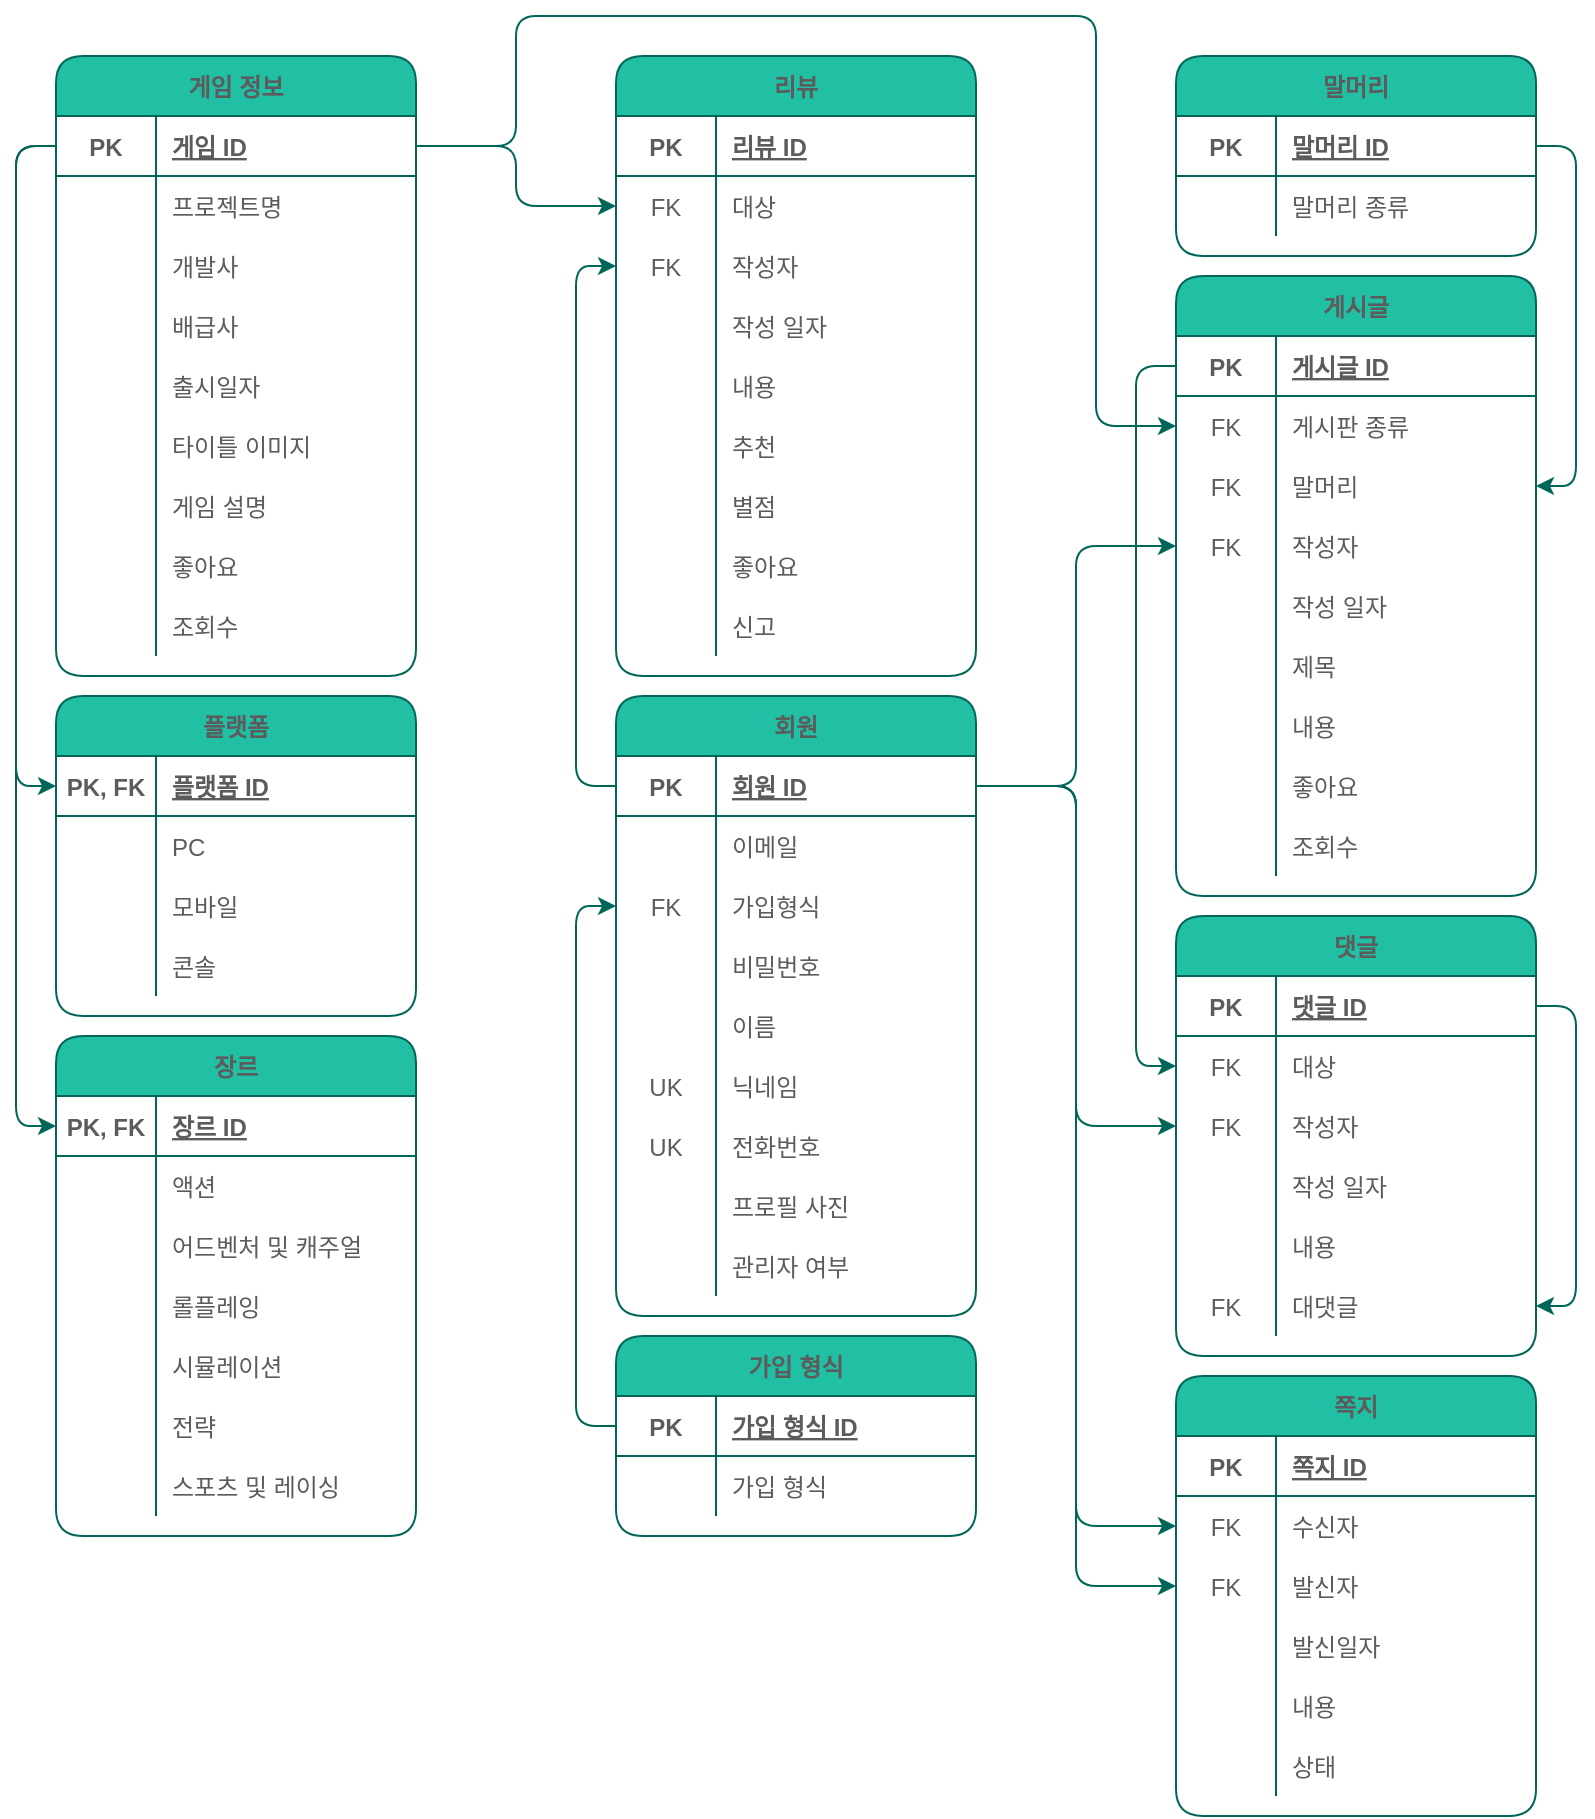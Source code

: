 <mxfile version="15.7.4" type="device" pages="2"><diagram id="6Ss3fy49pN7DMCuvD6lC" name="ERD"><mxGraphModel dx="1093" dy="806" grid="1" gridSize="10" guides="1" tooltips="1" connect="1" arrows="1" fold="1" page="1" pageScale="1" pageWidth="827" pageHeight="1169" math="0" shadow="0"><root><mxCell id="0"/><mxCell id="1" parent="0"/><mxCell id="GU6JbnZxrgmlRtscqpoS-1" value="회원" style="shape=table;startSize=30;container=1;collapsible=1;childLayout=tableLayout;fixedRows=1;rowLines=0;fontStyle=1;align=center;resizeLast=1;fillColor=#21C0A5;strokeColor=#006658;fontColor=#5C5C5C;rounded=1;" parent="1" vertex="1"><mxGeometry x="320" y="360" width="180" height="310" as="geometry"><mxRectangle x="380" y="120" width="60" height="30" as="alternateBounds"/></mxGeometry></mxCell><mxCell id="GU6JbnZxrgmlRtscqpoS-2" value="" style="shape=partialRectangle;collapsible=0;dropTarget=0;pointerEvents=0;fillColor=none;top=0;left=0;bottom=1;right=0;points=[[0,0.5],[1,0.5]];portConstraint=eastwest;strokeColor=#006658;fontColor=#5C5C5C;rounded=1;" parent="GU6JbnZxrgmlRtscqpoS-1" vertex="1"><mxGeometry y="30" width="180" height="30" as="geometry"/></mxCell><mxCell id="GU6JbnZxrgmlRtscqpoS-3" value="PK" style="shape=partialRectangle;connectable=0;fillColor=none;top=0;left=0;bottom=0;right=0;fontStyle=1;overflow=hidden;strokeColor=#006658;fontColor=#5C5C5C;rounded=1;" parent="GU6JbnZxrgmlRtscqpoS-2" vertex="1"><mxGeometry width="50" height="30" as="geometry"><mxRectangle width="50" height="30" as="alternateBounds"/></mxGeometry></mxCell><mxCell id="GU6JbnZxrgmlRtscqpoS-4" value="회원 ID" style="shape=partialRectangle;connectable=0;fillColor=none;top=0;left=0;bottom=0;right=0;align=left;spacingLeft=6;fontStyle=5;overflow=hidden;strokeColor=#006658;fontColor=#5C5C5C;rounded=1;" parent="GU6JbnZxrgmlRtscqpoS-2" vertex="1"><mxGeometry x="50" width="130" height="30" as="geometry"><mxRectangle width="130" height="30" as="alternateBounds"/></mxGeometry></mxCell><mxCell id="GU6JbnZxrgmlRtscqpoS-5" value="" style="shape=partialRectangle;collapsible=0;dropTarget=0;pointerEvents=0;fillColor=none;top=0;left=0;bottom=0;right=0;points=[[0,0.5],[1,0.5]];portConstraint=eastwest;strokeColor=#006658;fontColor=#5C5C5C;rounded=1;" parent="GU6JbnZxrgmlRtscqpoS-1" vertex="1"><mxGeometry y="60" width="180" height="30" as="geometry"/></mxCell><mxCell id="GU6JbnZxrgmlRtscqpoS-6" value="" style="shape=partialRectangle;connectable=0;fillColor=none;top=0;left=0;bottom=0;right=0;editable=1;overflow=hidden;strokeColor=#006658;fontColor=#5C5C5C;rounded=1;" parent="GU6JbnZxrgmlRtscqpoS-5" vertex="1"><mxGeometry width="50" height="30" as="geometry"><mxRectangle width="50" height="30" as="alternateBounds"/></mxGeometry></mxCell><mxCell id="GU6JbnZxrgmlRtscqpoS-7" value="이메일" style="shape=partialRectangle;connectable=0;fillColor=none;top=0;left=0;bottom=0;right=0;align=left;spacingLeft=6;overflow=hidden;strokeColor=#006658;fontColor=#5C5C5C;rounded=1;" parent="GU6JbnZxrgmlRtscqpoS-5" vertex="1"><mxGeometry x="50" width="130" height="30" as="geometry"><mxRectangle width="130" height="30" as="alternateBounds"/></mxGeometry></mxCell><mxCell id="GU6JbnZxrgmlRtscqpoS-8" value="" style="shape=partialRectangle;collapsible=0;dropTarget=0;pointerEvents=0;fillColor=none;top=0;left=0;bottom=0;right=0;points=[[0,0.5],[1,0.5]];portConstraint=eastwest;strokeColor=#006658;fontColor=#5C5C5C;rounded=1;" parent="GU6JbnZxrgmlRtscqpoS-1" vertex="1"><mxGeometry y="90" width="180" height="30" as="geometry"/></mxCell><mxCell id="GU6JbnZxrgmlRtscqpoS-9" value="FK" style="shape=partialRectangle;connectable=0;fillColor=none;top=0;left=0;bottom=0;right=0;editable=1;overflow=hidden;strokeColor=#006658;fontColor=#5C5C5C;rounded=1;" parent="GU6JbnZxrgmlRtscqpoS-8" vertex="1"><mxGeometry width="50" height="30" as="geometry"><mxRectangle width="50" height="30" as="alternateBounds"/></mxGeometry></mxCell><mxCell id="GU6JbnZxrgmlRtscqpoS-10" value="가입형식" style="shape=partialRectangle;connectable=0;fillColor=none;top=0;left=0;bottom=0;right=0;align=left;spacingLeft=6;overflow=hidden;strokeColor=#006658;fontColor=#5C5C5C;rounded=1;" parent="GU6JbnZxrgmlRtscqpoS-8" vertex="1"><mxGeometry x="50" width="130" height="30" as="geometry"><mxRectangle width="130" height="30" as="alternateBounds"/></mxGeometry></mxCell><mxCell id="GU6JbnZxrgmlRtscqpoS-11" value="" style="shape=partialRectangle;collapsible=0;dropTarget=0;pointerEvents=0;fillColor=none;top=0;left=0;bottom=0;right=0;points=[[0,0.5],[1,0.5]];portConstraint=eastwest;strokeColor=#006658;fontColor=#5C5C5C;rounded=1;" parent="GU6JbnZxrgmlRtscqpoS-1" vertex="1"><mxGeometry y="120" width="180" height="30" as="geometry"/></mxCell><mxCell id="GU6JbnZxrgmlRtscqpoS-12" value="" style="shape=partialRectangle;connectable=0;fillColor=none;top=0;left=0;bottom=0;right=0;editable=1;overflow=hidden;strokeColor=#006658;fontColor=#5C5C5C;rounded=1;" parent="GU6JbnZxrgmlRtscqpoS-11" vertex="1"><mxGeometry width="50" height="30" as="geometry"><mxRectangle width="50" height="30" as="alternateBounds"/></mxGeometry></mxCell><mxCell id="GU6JbnZxrgmlRtscqpoS-13" value="비밀번호" style="shape=partialRectangle;connectable=0;fillColor=none;top=0;left=0;bottom=0;right=0;align=left;spacingLeft=6;overflow=hidden;strokeColor=#006658;fontColor=#5C5C5C;rounded=1;" parent="GU6JbnZxrgmlRtscqpoS-11" vertex="1"><mxGeometry x="50" width="130" height="30" as="geometry"><mxRectangle width="130" height="30" as="alternateBounds"/></mxGeometry></mxCell><mxCell id="GU6JbnZxrgmlRtscqpoS-14" style="shape=partialRectangle;collapsible=0;dropTarget=0;pointerEvents=0;fillColor=none;top=0;left=0;bottom=0;right=0;points=[[0,0.5],[1,0.5]];portConstraint=eastwest;strokeColor=#006658;fontColor=#5C5C5C;rounded=1;" parent="GU6JbnZxrgmlRtscqpoS-1" vertex="1"><mxGeometry y="150" width="180" height="30" as="geometry"/></mxCell><mxCell id="GU6JbnZxrgmlRtscqpoS-15" style="shape=partialRectangle;connectable=0;fillColor=none;top=0;left=0;bottom=0;right=0;editable=1;overflow=hidden;strokeColor=#006658;fontColor=#5C5C5C;rounded=1;" parent="GU6JbnZxrgmlRtscqpoS-14" vertex="1"><mxGeometry width="50" height="30" as="geometry"><mxRectangle width="50" height="30" as="alternateBounds"/></mxGeometry></mxCell><mxCell id="GU6JbnZxrgmlRtscqpoS-16" value="이름" style="shape=partialRectangle;connectable=0;fillColor=none;top=0;left=0;bottom=0;right=0;align=left;spacingLeft=6;overflow=hidden;strokeColor=#006658;fontColor=#5C5C5C;rounded=1;" parent="GU6JbnZxrgmlRtscqpoS-14" vertex="1"><mxGeometry x="50" width="130" height="30" as="geometry"><mxRectangle width="130" height="30" as="alternateBounds"/></mxGeometry></mxCell><mxCell id="GU6JbnZxrgmlRtscqpoS-17" style="shape=partialRectangle;collapsible=0;dropTarget=0;pointerEvents=0;fillColor=none;top=0;left=0;bottom=0;right=0;points=[[0,0.5],[1,0.5]];portConstraint=eastwest;strokeColor=#006658;fontColor=#5C5C5C;rounded=1;" parent="GU6JbnZxrgmlRtscqpoS-1" vertex="1"><mxGeometry y="180" width="180" height="30" as="geometry"/></mxCell><mxCell id="GU6JbnZxrgmlRtscqpoS-18" value="UK" style="shape=partialRectangle;connectable=0;fillColor=none;top=0;left=0;bottom=0;right=0;editable=1;overflow=hidden;strokeColor=#006658;fontColor=#5C5C5C;rounded=1;" parent="GU6JbnZxrgmlRtscqpoS-17" vertex="1"><mxGeometry width="50" height="30" as="geometry"><mxRectangle width="50" height="30" as="alternateBounds"/></mxGeometry></mxCell><mxCell id="GU6JbnZxrgmlRtscqpoS-19" value="닉네임" style="shape=partialRectangle;connectable=0;fillColor=none;top=0;left=0;bottom=0;right=0;align=left;spacingLeft=6;overflow=hidden;strokeColor=#006658;fontColor=#5C5C5C;rounded=1;" parent="GU6JbnZxrgmlRtscqpoS-17" vertex="1"><mxGeometry x="50" width="130" height="30" as="geometry"><mxRectangle width="130" height="30" as="alternateBounds"/></mxGeometry></mxCell><mxCell id="GU6JbnZxrgmlRtscqpoS-20" style="shape=partialRectangle;collapsible=0;dropTarget=0;pointerEvents=0;fillColor=none;top=0;left=0;bottom=0;right=0;points=[[0,0.5],[1,0.5]];portConstraint=eastwest;strokeColor=#006658;fontColor=#5C5C5C;rounded=1;" parent="GU6JbnZxrgmlRtscqpoS-1" vertex="1"><mxGeometry y="210" width="180" height="30" as="geometry"/></mxCell><mxCell id="GU6JbnZxrgmlRtscqpoS-21" value="UK" style="shape=partialRectangle;connectable=0;fillColor=none;top=0;left=0;bottom=0;right=0;editable=1;overflow=hidden;strokeColor=#006658;fontColor=#5C5C5C;rounded=1;" parent="GU6JbnZxrgmlRtscqpoS-20" vertex="1"><mxGeometry width="50" height="30" as="geometry"><mxRectangle width="50" height="30" as="alternateBounds"/></mxGeometry></mxCell><mxCell id="GU6JbnZxrgmlRtscqpoS-22" value="전화번호" style="shape=partialRectangle;connectable=0;fillColor=none;top=0;left=0;bottom=0;right=0;align=left;spacingLeft=6;overflow=hidden;strokeColor=#006658;fontColor=#5C5C5C;rounded=1;" parent="GU6JbnZxrgmlRtscqpoS-20" vertex="1"><mxGeometry x="50" width="130" height="30" as="geometry"><mxRectangle width="130" height="30" as="alternateBounds"/></mxGeometry></mxCell><mxCell id="GU6JbnZxrgmlRtscqpoS-23" style="shape=partialRectangle;collapsible=0;dropTarget=0;pointerEvents=0;fillColor=none;top=0;left=0;bottom=0;right=0;points=[[0,0.5],[1,0.5]];portConstraint=eastwest;strokeColor=#006658;fontColor=#5C5C5C;rounded=1;" parent="GU6JbnZxrgmlRtscqpoS-1" vertex="1"><mxGeometry y="240" width="180" height="30" as="geometry"/></mxCell><mxCell id="GU6JbnZxrgmlRtscqpoS-24" style="shape=partialRectangle;connectable=0;fillColor=none;top=0;left=0;bottom=0;right=0;editable=1;overflow=hidden;strokeColor=#006658;fontColor=#5C5C5C;rounded=1;" parent="GU6JbnZxrgmlRtscqpoS-23" vertex="1"><mxGeometry width="50" height="30" as="geometry"><mxRectangle width="50" height="30" as="alternateBounds"/></mxGeometry></mxCell><mxCell id="GU6JbnZxrgmlRtscqpoS-25" value="프로필 사진" style="shape=partialRectangle;connectable=0;fillColor=none;top=0;left=0;bottom=0;right=0;align=left;spacingLeft=6;overflow=hidden;strokeColor=#006658;fontColor=#5C5C5C;rounded=1;" parent="GU6JbnZxrgmlRtscqpoS-23" vertex="1"><mxGeometry x="50" width="130" height="30" as="geometry"><mxRectangle width="130" height="30" as="alternateBounds"/></mxGeometry></mxCell><mxCell id="GU6JbnZxrgmlRtscqpoS-26" style="shape=partialRectangle;collapsible=0;dropTarget=0;pointerEvents=0;fillColor=none;top=0;left=0;bottom=0;right=0;points=[[0,0.5],[1,0.5]];portConstraint=eastwest;strokeColor=#006658;fontColor=#5C5C5C;rounded=1;" parent="GU6JbnZxrgmlRtscqpoS-1" vertex="1"><mxGeometry y="270" width="180" height="30" as="geometry"/></mxCell><mxCell id="GU6JbnZxrgmlRtscqpoS-27" style="shape=partialRectangle;connectable=0;fillColor=none;top=0;left=0;bottom=0;right=0;editable=1;overflow=hidden;strokeColor=#006658;fontColor=#5C5C5C;rounded=1;" parent="GU6JbnZxrgmlRtscqpoS-26" vertex="1"><mxGeometry width="50" height="30" as="geometry"><mxRectangle width="50" height="30" as="alternateBounds"/></mxGeometry></mxCell><mxCell id="GU6JbnZxrgmlRtscqpoS-28" value="관리자 여부" style="shape=partialRectangle;connectable=0;fillColor=none;top=0;left=0;bottom=0;right=0;align=left;spacingLeft=6;overflow=hidden;strokeColor=#006658;fontColor=#5C5C5C;rounded=1;" parent="GU6JbnZxrgmlRtscqpoS-26" vertex="1"><mxGeometry x="50" width="130" height="30" as="geometry"><mxRectangle width="130" height="30" as="alternateBounds"/></mxGeometry></mxCell><mxCell id="GU6JbnZxrgmlRtscqpoS-85" value="게시글" style="shape=table;startSize=30;container=1;collapsible=1;childLayout=tableLayout;fixedRows=1;rowLines=0;fontStyle=1;align=center;resizeLast=1;fillColor=#21C0A5;strokeColor=#006658;fontColor=#5C5C5C;rounded=1;" parent="1" vertex="1"><mxGeometry x="600" y="150" width="180" height="310" as="geometry"><mxRectangle x="380" y="120" width="60" height="30" as="alternateBounds"/></mxGeometry></mxCell><mxCell id="GU6JbnZxrgmlRtscqpoS-86" value="" style="shape=partialRectangle;collapsible=0;dropTarget=0;pointerEvents=0;fillColor=none;top=0;left=0;bottom=1;right=0;points=[[0,0.5],[1,0.5]];portConstraint=eastwest;strokeColor=#006658;fontColor=#5C5C5C;rounded=1;" parent="GU6JbnZxrgmlRtscqpoS-85" vertex="1"><mxGeometry y="30" width="180" height="30" as="geometry"/></mxCell><mxCell id="GU6JbnZxrgmlRtscqpoS-87" value="PK" style="shape=partialRectangle;connectable=0;fillColor=none;top=0;left=0;bottom=0;right=0;fontStyle=1;overflow=hidden;strokeColor=#006658;fontColor=#5C5C5C;rounded=1;" parent="GU6JbnZxrgmlRtscqpoS-86" vertex="1"><mxGeometry width="50" height="30" as="geometry"><mxRectangle width="50" height="30" as="alternateBounds"/></mxGeometry></mxCell><mxCell id="GU6JbnZxrgmlRtscqpoS-88" value="게시글 ID" style="shape=partialRectangle;connectable=0;fillColor=none;top=0;left=0;bottom=0;right=0;align=left;spacingLeft=6;fontStyle=5;overflow=hidden;strokeColor=#006658;fontColor=#5C5C5C;rounded=1;" parent="GU6JbnZxrgmlRtscqpoS-86" vertex="1"><mxGeometry x="50" width="130" height="30" as="geometry"><mxRectangle width="130" height="30" as="alternateBounds"/></mxGeometry></mxCell><mxCell id="GU6JbnZxrgmlRtscqpoS-89" value="" style="shape=partialRectangle;collapsible=0;dropTarget=0;pointerEvents=0;fillColor=none;top=0;left=0;bottom=0;right=0;points=[[0,0.5],[1,0.5]];portConstraint=eastwest;strokeColor=#006658;fontColor=#5C5C5C;rounded=1;" parent="GU6JbnZxrgmlRtscqpoS-85" vertex="1"><mxGeometry y="60" width="180" height="30" as="geometry"/></mxCell><mxCell id="GU6JbnZxrgmlRtscqpoS-90" value="FK" style="shape=partialRectangle;connectable=0;fillColor=none;top=0;left=0;bottom=0;right=0;editable=1;overflow=hidden;strokeColor=#006658;fontColor=#5C5C5C;rounded=1;" parent="GU6JbnZxrgmlRtscqpoS-89" vertex="1"><mxGeometry width="50" height="30" as="geometry"><mxRectangle width="50" height="30" as="alternateBounds"/></mxGeometry></mxCell><mxCell id="GU6JbnZxrgmlRtscqpoS-91" value="게시판 종류" style="shape=partialRectangle;connectable=0;fillColor=none;top=0;left=0;bottom=0;right=0;align=left;spacingLeft=6;overflow=hidden;strokeColor=#006658;fontColor=#5C5C5C;rounded=1;" parent="GU6JbnZxrgmlRtscqpoS-89" vertex="1"><mxGeometry x="50" width="130" height="30" as="geometry"><mxRectangle width="130" height="30" as="alternateBounds"/></mxGeometry></mxCell><mxCell id="GU6JbnZxrgmlRtscqpoS-92" value="" style="shape=partialRectangle;collapsible=0;dropTarget=0;pointerEvents=0;fillColor=none;top=0;left=0;bottom=0;right=0;points=[[0,0.5],[1,0.5]];portConstraint=eastwest;strokeColor=#006658;fontColor=#5C5C5C;rounded=1;" parent="GU6JbnZxrgmlRtscqpoS-85" vertex="1"><mxGeometry y="90" width="180" height="30" as="geometry"/></mxCell><mxCell id="GU6JbnZxrgmlRtscqpoS-93" value="FK" style="shape=partialRectangle;connectable=0;fillColor=none;top=0;left=0;bottom=0;right=0;editable=1;overflow=hidden;strokeColor=#006658;fontColor=#5C5C5C;rounded=1;" parent="GU6JbnZxrgmlRtscqpoS-92" vertex="1"><mxGeometry width="50" height="30" as="geometry"><mxRectangle width="50" height="30" as="alternateBounds"/></mxGeometry></mxCell><mxCell id="GU6JbnZxrgmlRtscqpoS-94" value="말머리" style="shape=partialRectangle;connectable=0;fillColor=none;top=0;left=0;bottom=0;right=0;align=left;spacingLeft=6;overflow=hidden;strokeColor=#006658;fontColor=#5C5C5C;rounded=1;" parent="GU6JbnZxrgmlRtscqpoS-92" vertex="1"><mxGeometry x="50" width="130" height="30" as="geometry"><mxRectangle width="130" height="30" as="alternateBounds"/></mxGeometry></mxCell><mxCell id="v6NRn0tlF-gJt0OTpnKH-201" style="shape=partialRectangle;collapsible=0;dropTarget=0;pointerEvents=0;fillColor=none;top=0;left=0;bottom=0;right=0;points=[[0,0.5],[1,0.5]];portConstraint=eastwest;strokeColor=#006658;fontColor=#5C5C5C;rounded=1;" parent="GU6JbnZxrgmlRtscqpoS-85" vertex="1"><mxGeometry y="120" width="180" height="30" as="geometry"/></mxCell><mxCell id="v6NRn0tlF-gJt0OTpnKH-202" value="FK" style="shape=partialRectangle;connectable=0;fillColor=none;top=0;left=0;bottom=0;right=0;editable=1;overflow=hidden;strokeColor=#006658;fontColor=#5C5C5C;rounded=1;" parent="v6NRn0tlF-gJt0OTpnKH-201" vertex="1"><mxGeometry width="50" height="30" as="geometry"><mxRectangle width="50" height="30" as="alternateBounds"/></mxGeometry></mxCell><mxCell id="v6NRn0tlF-gJt0OTpnKH-203" value="작성자" style="shape=partialRectangle;connectable=0;fillColor=none;top=0;left=0;bottom=0;right=0;align=left;spacingLeft=6;overflow=hidden;strokeColor=#006658;fontColor=#5C5C5C;rounded=1;" parent="v6NRn0tlF-gJt0OTpnKH-201" vertex="1"><mxGeometry x="50" width="130" height="30" as="geometry"><mxRectangle width="130" height="30" as="alternateBounds"/></mxGeometry></mxCell><mxCell id="GU6JbnZxrgmlRtscqpoS-95" value="" style="shape=partialRectangle;collapsible=0;dropTarget=0;pointerEvents=0;fillColor=none;top=0;left=0;bottom=0;right=0;points=[[0,0.5],[1,0.5]];portConstraint=eastwest;strokeColor=#006658;fontColor=#5C5C5C;rounded=1;" parent="GU6JbnZxrgmlRtscqpoS-85" vertex="1"><mxGeometry y="150" width="180" height="30" as="geometry"/></mxCell><mxCell id="GU6JbnZxrgmlRtscqpoS-96" value="" style="shape=partialRectangle;connectable=0;fillColor=none;top=0;left=0;bottom=0;right=0;editable=1;overflow=hidden;strokeColor=#006658;fontColor=#5C5C5C;rounded=1;" parent="GU6JbnZxrgmlRtscqpoS-95" vertex="1"><mxGeometry width="50" height="30" as="geometry"><mxRectangle width="50" height="30" as="alternateBounds"/></mxGeometry></mxCell><mxCell id="GU6JbnZxrgmlRtscqpoS-97" value="작성 일자" style="shape=partialRectangle;connectable=0;fillColor=none;top=0;left=0;bottom=0;right=0;align=left;spacingLeft=6;overflow=hidden;strokeColor=#006658;fontColor=#5C5C5C;rounded=1;" parent="GU6JbnZxrgmlRtscqpoS-95" vertex="1"><mxGeometry x="50" width="130" height="30" as="geometry"><mxRectangle width="130" height="30" as="alternateBounds"/></mxGeometry></mxCell><mxCell id="1Y18J6TziyqArIGTyxgX-1" value="" style="shape=partialRectangle;collapsible=0;dropTarget=0;pointerEvents=0;fillColor=none;top=0;left=0;bottom=0;right=0;points=[[0,0.5],[1,0.5]];portConstraint=eastwest;strokeColor=#006658;fontColor=#5C5C5C;rounded=1;" parent="GU6JbnZxrgmlRtscqpoS-85" vertex="1"><mxGeometry y="180" width="180" height="30" as="geometry"/></mxCell><mxCell id="1Y18J6TziyqArIGTyxgX-2" value="" style="shape=partialRectangle;connectable=0;fillColor=none;top=0;left=0;bottom=0;right=0;editable=1;overflow=hidden;strokeColor=#006658;fontColor=#5C5C5C;rounded=1;" parent="1Y18J6TziyqArIGTyxgX-1" vertex="1"><mxGeometry width="50" height="30" as="geometry"><mxRectangle width="50" height="30" as="alternateBounds"/></mxGeometry></mxCell><mxCell id="1Y18J6TziyqArIGTyxgX-3" value="제목" style="shape=partialRectangle;connectable=0;fillColor=none;top=0;left=0;bottom=0;right=0;align=left;spacingLeft=6;overflow=hidden;strokeColor=#006658;fontColor=#5C5C5C;rounded=1;" parent="1Y18J6TziyqArIGTyxgX-1" vertex="1"><mxGeometry x="50" width="130" height="30" as="geometry"><mxRectangle width="130" height="30" as="alternateBounds"/></mxGeometry></mxCell><mxCell id="GU6JbnZxrgmlRtscqpoS-98" style="shape=partialRectangle;collapsible=0;dropTarget=0;pointerEvents=0;fillColor=none;top=0;left=0;bottom=0;right=0;points=[[0,0.5],[1,0.5]];portConstraint=eastwest;strokeColor=#006658;fontColor=#5C5C5C;rounded=1;" parent="GU6JbnZxrgmlRtscqpoS-85" vertex="1"><mxGeometry y="210" width="180" height="30" as="geometry"/></mxCell><mxCell id="GU6JbnZxrgmlRtscqpoS-99" style="shape=partialRectangle;connectable=0;fillColor=none;top=0;left=0;bottom=0;right=0;editable=1;overflow=hidden;strokeColor=#006658;fontColor=#5C5C5C;rounded=1;" parent="GU6JbnZxrgmlRtscqpoS-98" vertex="1"><mxGeometry width="50" height="30" as="geometry"><mxRectangle width="50" height="30" as="alternateBounds"/></mxGeometry></mxCell><mxCell id="GU6JbnZxrgmlRtscqpoS-100" value="내용" style="shape=partialRectangle;connectable=0;fillColor=none;top=0;left=0;bottom=0;right=0;align=left;spacingLeft=6;overflow=hidden;strokeColor=#006658;fontColor=#5C5C5C;rounded=1;" parent="GU6JbnZxrgmlRtscqpoS-98" vertex="1"><mxGeometry x="50" width="130" height="30" as="geometry"><mxRectangle width="130" height="30" as="alternateBounds"/></mxGeometry></mxCell><mxCell id="K0f5IsR3w0iZM_fkNGqX-10" style="shape=partialRectangle;collapsible=0;dropTarget=0;pointerEvents=0;fillColor=none;top=0;left=0;bottom=0;right=0;points=[[0,0.5],[1,0.5]];portConstraint=eastwest;strokeColor=#006658;fontColor=#5C5C5C;rounded=1;" parent="GU6JbnZxrgmlRtscqpoS-85" vertex="1"><mxGeometry y="240" width="180" height="30" as="geometry"/></mxCell><mxCell id="K0f5IsR3w0iZM_fkNGqX-11" style="shape=partialRectangle;connectable=0;fillColor=none;top=0;left=0;bottom=0;right=0;editable=1;overflow=hidden;strokeColor=#006658;fontColor=#5C5C5C;rounded=1;" parent="K0f5IsR3w0iZM_fkNGqX-10" vertex="1"><mxGeometry width="50" height="30" as="geometry"><mxRectangle width="50" height="30" as="alternateBounds"/></mxGeometry></mxCell><mxCell id="K0f5IsR3w0iZM_fkNGqX-12" value="좋아요" style="shape=partialRectangle;connectable=0;fillColor=none;top=0;left=0;bottom=0;right=0;align=left;spacingLeft=6;overflow=hidden;strokeColor=#006658;fontColor=#5C5C5C;rounded=1;" parent="K0f5IsR3w0iZM_fkNGqX-10" vertex="1"><mxGeometry x="50" width="130" height="30" as="geometry"><mxRectangle width="130" height="30" as="alternateBounds"/></mxGeometry></mxCell><mxCell id="K0f5IsR3w0iZM_fkNGqX-13" style="shape=partialRectangle;collapsible=0;dropTarget=0;pointerEvents=0;fillColor=none;top=0;left=0;bottom=0;right=0;points=[[0,0.5],[1,0.5]];portConstraint=eastwest;strokeColor=#006658;fontColor=#5C5C5C;rounded=1;" parent="GU6JbnZxrgmlRtscqpoS-85" vertex="1"><mxGeometry y="270" width="180" height="30" as="geometry"/></mxCell><mxCell id="K0f5IsR3w0iZM_fkNGqX-14" style="shape=partialRectangle;connectable=0;fillColor=none;top=0;left=0;bottom=0;right=0;editable=1;overflow=hidden;strokeColor=#006658;fontColor=#5C5C5C;rounded=1;" parent="K0f5IsR3w0iZM_fkNGqX-13" vertex="1"><mxGeometry width="50" height="30" as="geometry"><mxRectangle width="50" height="30" as="alternateBounds"/></mxGeometry></mxCell><mxCell id="K0f5IsR3w0iZM_fkNGqX-15" value="조회수" style="shape=partialRectangle;connectable=0;fillColor=none;top=0;left=0;bottom=0;right=0;align=left;spacingLeft=6;overflow=hidden;strokeColor=#006658;fontColor=#5C5C5C;rounded=1;" parent="K0f5IsR3w0iZM_fkNGqX-13" vertex="1"><mxGeometry x="50" width="130" height="30" as="geometry"><mxRectangle width="130" height="30" as="alternateBounds"/></mxGeometry></mxCell><mxCell id="GU6JbnZxrgmlRtscqpoS-210" value="댓글" style="shape=table;startSize=30;container=1;collapsible=1;childLayout=tableLayout;fixedRows=1;rowLines=0;fontStyle=1;align=center;resizeLast=1;fillColor=#21C0A5;strokeColor=#006658;fontColor=#5C5C5C;rounded=1;" parent="1" vertex="1"><mxGeometry x="600" y="470" width="180" height="220" as="geometry"><mxRectangle x="380" y="120" width="60" height="30" as="alternateBounds"/></mxGeometry></mxCell><mxCell id="aDgFBHQ9t7iFgxTY_YsW-27" style="edgeStyle=orthogonalEdgeStyle;curved=0;sketch=0;orthogonalLoop=1;jettySize=auto;html=1;exitX=1;exitY=0.5;exitDx=0;exitDy=0;entryX=1;entryY=0.5;entryDx=0;entryDy=0;fontColor=#5C5C5C;strokeColor=#006658;fillColor=#21C0A5;" parent="GU6JbnZxrgmlRtscqpoS-210" source="GU6JbnZxrgmlRtscqpoS-211" target="GU6JbnZxrgmlRtscqpoS-223" edge="1"><mxGeometry relative="1" as="geometry"/></mxCell><mxCell id="GU6JbnZxrgmlRtscqpoS-211" value="" style="shape=partialRectangle;collapsible=0;dropTarget=0;pointerEvents=0;fillColor=none;top=0;left=0;bottom=1;right=0;points=[[0,0.5],[1,0.5]];portConstraint=eastwest;strokeColor=#006658;fontColor=#5C5C5C;rounded=1;" parent="GU6JbnZxrgmlRtscqpoS-210" vertex="1"><mxGeometry y="30" width="180" height="30" as="geometry"/></mxCell><mxCell id="GU6JbnZxrgmlRtscqpoS-212" value="PK" style="shape=partialRectangle;connectable=0;fillColor=none;top=0;left=0;bottom=0;right=0;fontStyle=1;overflow=hidden;strokeColor=#006658;fontColor=#5C5C5C;rounded=1;" parent="GU6JbnZxrgmlRtscqpoS-211" vertex="1"><mxGeometry width="50" height="30" as="geometry"><mxRectangle width="50" height="30" as="alternateBounds"/></mxGeometry></mxCell><mxCell id="GU6JbnZxrgmlRtscqpoS-213" value="댓글 ID" style="shape=partialRectangle;connectable=0;fillColor=none;top=0;left=0;bottom=0;right=0;align=left;spacingLeft=6;fontStyle=5;overflow=hidden;strokeColor=#006658;fontColor=#5C5C5C;rounded=1;" parent="GU6JbnZxrgmlRtscqpoS-211" vertex="1"><mxGeometry x="50" width="130" height="30" as="geometry"><mxRectangle width="130" height="30" as="alternateBounds"/></mxGeometry></mxCell><mxCell id="GU6JbnZxrgmlRtscqpoS-214" value="" style="shape=partialRectangle;collapsible=0;dropTarget=0;pointerEvents=0;fillColor=none;top=0;left=0;bottom=0;right=0;points=[[0,0.5],[1,0.5]];portConstraint=eastwest;strokeColor=#006658;fontColor=#5C5C5C;rounded=1;" parent="GU6JbnZxrgmlRtscqpoS-210" vertex="1"><mxGeometry y="60" width="180" height="30" as="geometry"/></mxCell><mxCell id="GU6JbnZxrgmlRtscqpoS-215" value="FK" style="shape=partialRectangle;connectable=0;fillColor=none;top=0;left=0;bottom=0;right=0;editable=1;overflow=hidden;strokeColor=#006658;fontColor=#5C5C5C;rounded=1;" parent="GU6JbnZxrgmlRtscqpoS-214" vertex="1"><mxGeometry width="50" height="30" as="geometry"><mxRectangle width="50" height="30" as="alternateBounds"/></mxGeometry></mxCell><mxCell id="GU6JbnZxrgmlRtscqpoS-216" value="대상" style="shape=partialRectangle;connectable=0;fillColor=none;top=0;left=0;bottom=0;right=0;align=left;spacingLeft=6;overflow=hidden;strokeColor=#006658;fontColor=#5C5C5C;rounded=1;" parent="GU6JbnZxrgmlRtscqpoS-214" vertex="1"><mxGeometry x="50" width="130" height="30" as="geometry"><mxRectangle width="130" height="30" as="alternateBounds"/></mxGeometry></mxCell><mxCell id="GU6JbnZxrgmlRtscqpoS-217" value="" style="shape=partialRectangle;collapsible=0;dropTarget=0;pointerEvents=0;fillColor=none;top=0;left=0;bottom=0;right=0;points=[[0,0.5],[1,0.5]];portConstraint=eastwest;strokeColor=#006658;fontColor=#5C5C5C;rounded=1;" parent="GU6JbnZxrgmlRtscqpoS-210" vertex="1"><mxGeometry y="90" width="180" height="30" as="geometry"/></mxCell><mxCell id="GU6JbnZxrgmlRtscqpoS-218" value="FK" style="shape=partialRectangle;connectable=0;fillColor=none;top=0;left=0;bottom=0;right=0;editable=1;overflow=hidden;strokeColor=#006658;fontColor=#5C5C5C;rounded=1;" parent="GU6JbnZxrgmlRtscqpoS-217" vertex="1"><mxGeometry width="50" height="30" as="geometry"><mxRectangle width="50" height="30" as="alternateBounds"/></mxGeometry></mxCell><mxCell id="GU6JbnZxrgmlRtscqpoS-219" value="작성자" style="shape=partialRectangle;connectable=0;fillColor=none;top=0;left=0;bottom=0;right=0;align=left;spacingLeft=6;overflow=hidden;strokeColor=#006658;fontColor=#5C5C5C;rounded=1;" parent="GU6JbnZxrgmlRtscqpoS-217" vertex="1"><mxGeometry x="50" width="130" height="30" as="geometry"><mxRectangle width="130" height="30" as="alternateBounds"/></mxGeometry></mxCell><mxCell id="GU6JbnZxrgmlRtscqpoS-220" value="" style="shape=partialRectangle;collapsible=0;dropTarget=0;pointerEvents=0;fillColor=none;top=0;left=0;bottom=0;right=0;points=[[0,0.5],[1,0.5]];portConstraint=eastwest;strokeColor=#006658;fontColor=#5C5C5C;rounded=1;" parent="GU6JbnZxrgmlRtscqpoS-210" vertex="1"><mxGeometry y="120" width="180" height="30" as="geometry"/></mxCell><mxCell id="GU6JbnZxrgmlRtscqpoS-221" value="" style="shape=partialRectangle;connectable=0;fillColor=none;top=0;left=0;bottom=0;right=0;editable=1;overflow=hidden;strokeColor=#006658;fontColor=#5C5C5C;rounded=1;" parent="GU6JbnZxrgmlRtscqpoS-220" vertex="1"><mxGeometry width="50" height="30" as="geometry"><mxRectangle width="50" height="30" as="alternateBounds"/></mxGeometry></mxCell><mxCell id="GU6JbnZxrgmlRtscqpoS-222" value="작성 일자" style="shape=partialRectangle;connectable=0;fillColor=none;top=0;left=0;bottom=0;right=0;align=left;spacingLeft=6;overflow=hidden;strokeColor=#006658;fontColor=#5C5C5C;rounded=1;" parent="GU6JbnZxrgmlRtscqpoS-220" vertex="1"><mxGeometry x="50" width="130" height="30" as="geometry"><mxRectangle width="130" height="30" as="alternateBounds"/></mxGeometry></mxCell><mxCell id="1Y18J6TziyqArIGTyxgX-4" value="" style="shape=partialRectangle;collapsible=0;dropTarget=0;pointerEvents=0;fillColor=none;top=0;left=0;bottom=0;right=0;points=[[0,0.5],[1,0.5]];portConstraint=eastwest;strokeColor=#006658;fontColor=#5C5C5C;rounded=1;" parent="GU6JbnZxrgmlRtscqpoS-210" vertex="1"><mxGeometry y="150" width="180" height="30" as="geometry"/></mxCell><mxCell id="1Y18J6TziyqArIGTyxgX-5" value="" style="shape=partialRectangle;connectable=0;fillColor=none;top=0;left=0;bottom=0;right=0;editable=1;overflow=hidden;strokeColor=#006658;fontColor=#5C5C5C;rounded=1;" parent="1Y18J6TziyqArIGTyxgX-4" vertex="1"><mxGeometry width="50" height="30" as="geometry"><mxRectangle width="50" height="30" as="alternateBounds"/></mxGeometry></mxCell><mxCell id="1Y18J6TziyqArIGTyxgX-6" value="내용" style="shape=partialRectangle;connectable=0;fillColor=none;top=0;left=0;bottom=0;right=0;align=left;spacingLeft=6;overflow=hidden;strokeColor=#006658;fontColor=#5C5C5C;rounded=1;" parent="1Y18J6TziyqArIGTyxgX-4" vertex="1"><mxGeometry x="50" width="130" height="30" as="geometry"><mxRectangle width="130" height="30" as="alternateBounds"/></mxGeometry></mxCell><mxCell id="GU6JbnZxrgmlRtscqpoS-223" style="shape=partialRectangle;collapsible=0;dropTarget=0;pointerEvents=0;fillColor=none;top=0;left=0;bottom=0;right=0;points=[[0,0.5],[1,0.5]];portConstraint=eastwest;strokeColor=#006658;fontColor=#5C5C5C;rounded=1;" parent="GU6JbnZxrgmlRtscqpoS-210" vertex="1"><mxGeometry y="180" width="180" height="30" as="geometry"/></mxCell><mxCell id="GU6JbnZxrgmlRtscqpoS-224" value="FK" style="shape=partialRectangle;connectable=0;fillColor=none;top=0;left=0;bottom=0;right=0;editable=1;overflow=hidden;strokeColor=#006658;fontColor=#5C5C5C;rounded=1;" parent="GU6JbnZxrgmlRtscqpoS-223" vertex="1"><mxGeometry width="50" height="30" as="geometry"><mxRectangle width="50" height="30" as="alternateBounds"/></mxGeometry></mxCell><mxCell id="GU6JbnZxrgmlRtscqpoS-225" value="대댓글" style="shape=partialRectangle;connectable=0;fillColor=none;top=0;left=0;bottom=0;right=0;align=left;spacingLeft=6;overflow=hidden;strokeColor=#006658;fontColor=#5C5C5C;rounded=1;" parent="GU6JbnZxrgmlRtscqpoS-223" vertex="1"><mxGeometry x="50" width="130" height="30" as="geometry"><mxRectangle width="130" height="30" as="alternateBounds"/></mxGeometry></mxCell><mxCell id="v6NRn0tlF-gJt0OTpnKH-48" value="가입 형식" style="shape=table;startSize=30;container=1;collapsible=1;childLayout=tableLayout;fixedRows=1;rowLines=0;fontStyle=1;align=center;resizeLast=1;fillColor=#21C0A5;strokeColor=#006658;fontColor=#5C5C5C;rounded=1;" parent="1" vertex="1"><mxGeometry x="320" y="680" width="180" height="100" as="geometry"><mxRectangle x="380" y="120" width="60" height="30" as="alternateBounds"/></mxGeometry></mxCell><mxCell id="v6NRn0tlF-gJt0OTpnKH-49" value="" style="shape=partialRectangle;collapsible=0;dropTarget=0;pointerEvents=0;fillColor=none;top=0;left=0;bottom=1;right=0;points=[[0,0.5],[1,0.5]];portConstraint=eastwest;strokeColor=#006658;fontColor=#5C5C5C;rounded=1;" parent="v6NRn0tlF-gJt0OTpnKH-48" vertex="1"><mxGeometry y="30" width="180" height="30" as="geometry"/></mxCell><mxCell id="v6NRn0tlF-gJt0OTpnKH-50" value="PK" style="shape=partialRectangle;connectable=0;fillColor=none;top=0;left=0;bottom=0;right=0;fontStyle=1;overflow=hidden;strokeColor=#006658;fontColor=#5C5C5C;rounded=1;" parent="v6NRn0tlF-gJt0OTpnKH-49" vertex="1"><mxGeometry width="50" height="30" as="geometry"><mxRectangle width="50" height="30" as="alternateBounds"/></mxGeometry></mxCell><mxCell id="v6NRn0tlF-gJt0OTpnKH-51" value="가입 형식 ID" style="shape=partialRectangle;connectable=0;fillColor=none;top=0;left=0;bottom=0;right=0;align=left;spacingLeft=6;fontStyle=5;overflow=hidden;strokeColor=#006658;fontColor=#5C5C5C;rounded=1;" parent="v6NRn0tlF-gJt0OTpnKH-49" vertex="1"><mxGeometry x="50" width="130" height="30" as="geometry"><mxRectangle width="130" height="30" as="alternateBounds"/></mxGeometry></mxCell><mxCell id="v6NRn0tlF-gJt0OTpnKH-52" value="" style="shape=partialRectangle;collapsible=0;dropTarget=0;pointerEvents=0;fillColor=none;top=0;left=0;bottom=0;right=0;points=[[0,0.5],[1,0.5]];portConstraint=eastwest;strokeColor=#006658;fontColor=#5C5C5C;rounded=1;" parent="v6NRn0tlF-gJt0OTpnKH-48" vertex="1"><mxGeometry y="60" width="180" height="30" as="geometry"/></mxCell><mxCell id="v6NRn0tlF-gJt0OTpnKH-53" value="" style="shape=partialRectangle;connectable=0;fillColor=none;top=0;left=0;bottom=0;right=0;editable=1;overflow=hidden;strokeColor=#006658;fontColor=#5C5C5C;rounded=1;" parent="v6NRn0tlF-gJt0OTpnKH-52" vertex="1"><mxGeometry width="50" height="30" as="geometry"><mxRectangle width="50" height="30" as="alternateBounds"/></mxGeometry></mxCell><mxCell id="v6NRn0tlF-gJt0OTpnKH-54" value="가입 형식" style="shape=partialRectangle;connectable=0;fillColor=none;top=0;left=0;bottom=0;right=0;align=left;spacingLeft=6;overflow=hidden;strokeColor=#006658;fontColor=#5C5C5C;rounded=1;" parent="v6NRn0tlF-gJt0OTpnKH-52" vertex="1"><mxGeometry x="50" width="130" height="30" as="geometry"><mxRectangle width="130" height="30" as="alternateBounds"/></mxGeometry></mxCell><mxCell id="v6NRn0tlF-gJt0OTpnKH-89" value="말머리" style="shape=table;startSize=30;container=1;collapsible=1;childLayout=tableLayout;fixedRows=1;rowLines=0;fontStyle=1;align=center;resizeLast=1;fillColor=#21C0A5;strokeColor=#006658;fontColor=#5C5C5C;rounded=1;" parent="1" vertex="1"><mxGeometry x="600" y="40" width="180" height="100" as="geometry"><mxRectangle x="380" y="120" width="60" height="30" as="alternateBounds"/></mxGeometry></mxCell><mxCell id="v6NRn0tlF-gJt0OTpnKH-90" value="" style="shape=partialRectangle;collapsible=0;dropTarget=0;pointerEvents=0;fillColor=none;top=0;left=0;bottom=1;right=0;points=[[0,0.5],[1,0.5]];portConstraint=eastwest;strokeColor=#006658;fontColor=#5C5C5C;rounded=1;" parent="v6NRn0tlF-gJt0OTpnKH-89" vertex="1"><mxGeometry y="30" width="180" height="30" as="geometry"/></mxCell><mxCell id="v6NRn0tlF-gJt0OTpnKH-91" value="PK" style="shape=partialRectangle;connectable=0;fillColor=none;top=0;left=0;bottom=0;right=0;fontStyle=1;overflow=hidden;strokeColor=#006658;fontColor=#5C5C5C;rounded=1;" parent="v6NRn0tlF-gJt0OTpnKH-90" vertex="1"><mxGeometry width="50" height="30" as="geometry"><mxRectangle width="50" height="30" as="alternateBounds"/></mxGeometry></mxCell><mxCell id="v6NRn0tlF-gJt0OTpnKH-92" value="말머리 ID" style="shape=partialRectangle;connectable=0;fillColor=none;top=0;left=0;bottom=0;right=0;align=left;spacingLeft=6;fontStyle=5;overflow=hidden;strokeColor=#006658;fontColor=#5C5C5C;rounded=1;" parent="v6NRn0tlF-gJt0OTpnKH-90" vertex="1"><mxGeometry x="50" width="130" height="30" as="geometry"><mxRectangle width="130" height="30" as="alternateBounds"/></mxGeometry></mxCell><mxCell id="v6NRn0tlF-gJt0OTpnKH-93" value="" style="shape=partialRectangle;collapsible=0;dropTarget=0;pointerEvents=0;fillColor=none;top=0;left=0;bottom=0;right=0;points=[[0,0.5],[1,0.5]];portConstraint=eastwest;strokeColor=#006658;fontColor=#5C5C5C;rounded=1;" parent="v6NRn0tlF-gJt0OTpnKH-89" vertex="1"><mxGeometry y="60" width="180" height="30" as="geometry"/></mxCell><mxCell id="v6NRn0tlF-gJt0OTpnKH-94" value="" style="shape=partialRectangle;connectable=0;fillColor=none;top=0;left=0;bottom=0;right=0;editable=1;overflow=hidden;strokeColor=#006658;fontColor=#5C5C5C;rounded=1;" parent="v6NRn0tlF-gJt0OTpnKH-93" vertex="1"><mxGeometry width="50" height="30" as="geometry"><mxRectangle width="50" height="30" as="alternateBounds"/></mxGeometry></mxCell><mxCell id="v6NRn0tlF-gJt0OTpnKH-95" value="말머리 종류" style="shape=partialRectangle;connectable=0;fillColor=none;top=0;left=0;bottom=0;right=0;align=left;spacingLeft=6;overflow=hidden;strokeColor=#006658;fontColor=#5C5C5C;rounded=1;" parent="v6NRn0tlF-gJt0OTpnKH-93" vertex="1"><mxGeometry x="50" width="130" height="30" as="geometry"><mxRectangle width="130" height="30" as="alternateBounds"/></mxGeometry></mxCell><mxCell id="v6NRn0tlF-gJt0OTpnKH-97" style="edgeStyle=orthogonalEdgeStyle;curved=0;sketch=0;orthogonalLoop=1;jettySize=auto;html=1;exitX=0;exitY=0.5;exitDx=0;exitDy=0;entryX=0;entryY=0.5;entryDx=0;entryDy=0;fontColor=#5C5C5C;strokeColor=#006658;fillColor=#21C0A5;" parent="1" edge="1"><mxGeometry relative="1" as="geometry"><mxPoint x="280" y="305" as="targetPoint"/></mxGeometry></mxCell><mxCell id="v6NRn0tlF-gJt0OTpnKH-99" style="edgeStyle=orthogonalEdgeStyle;curved=0;sketch=0;orthogonalLoop=1;jettySize=auto;html=1;exitX=0;exitY=0.5;exitDx=0;exitDy=0;entryX=0;entryY=0.5;entryDx=0;entryDy=0;fontColor=#5C5C5C;strokeColor=#006658;fillColor=#21C0A5;" parent="1" edge="1"><mxGeometry relative="1" as="geometry"><mxPoint x="280" y="495" as="targetPoint"/></mxGeometry></mxCell><mxCell id="v6NRn0tlF-gJt0OTpnKH-100" style="edgeStyle=orthogonalEdgeStyle;curved=0;sketch=0;orthogonalLoop=1;jettySize=auto;html=1;exitX=0;exitY=0.5;exitDx=0;exitDy=0;entryX=0;entryY=0.5;entryDx=0;entryDy=0;fontColor=#5C5C5C;strokeColor=#006658;fillColor=#21C0A5;" parent="1" edge="1"><mxGeometry relative="1" as="geometry"><mxPoint x="520" y="85" as="sourcePoint"/></mxGeometry></mxCell><mxCell id="v6NRn0tlF-gJt0OTpnKH-110" value="플랫폼" style="shape=table;startSize=30;container=1;collapsible=1;childLayout=tableLayout;fixedRows=1;rowLines=0;fontStyle=1;align=center;resizeLast=1;fillColor=#21C0A5;strokeColor=#006658;fontColor=#5C5C5C;rounded=1;" parent="1" vertex="1"><mxGeometry x="40" y="360" width="180" height="160" as="geometry"><mxRectangle x="380" y="120" width="60" height="30" as="alternateBounds"/></mxGeometry></mxCell><mxCell id="v6NRn0tlF-gJt0OTpnKH-111" value="" style="shape=partialRectangle;collapsible=0;dropTarget=0;pointerEvents=0;fillColor=none;top=0;left=0;bottom=1;right=0;points=[[0,0.5],[1,0.5]];portConstraint=eastwest;strokeColor=#006658;fontColor=#5C5C5C;rounded=1;" parent="v6NRn0tlF-gJt0OTpnKH-110" vertex="1"><mxGeometry y="30" width="180" height="30" as="geometry"/></mxCell><mxCell id="v6NRn0tlF-gJt0OTpnKH-112" value="PK, FK" style="shape=partialRectangle;connectable=0;fillColor=none;top=0;left=0;bottom=0;right=0;fontStyle=1;overflow=hidden;strokeColor=#006658;fontColor=#5C5C5C;rounded=1;" parent="v6NRn0tlF-gJt0OTpnKH-111" vertex="1"><mxGeometry width="50" height="30" as="geometry"><mxRectangle width="50" height="30" as="alternateBounds"/></mxGeometry></mxCell><mxCell id="v6NRn0tlF-gJt0OTpnKH-113" value="플랫폼 ID" style="shape=partialRectangle;connectable=0;fillColor=none;top=0;left=0;bottom=0;right=0;align=left;spacingLeft=6;fontStyle=5;overflow=hidden;strokeColor=#006658;fontColor=#5C5C5C;rounded=1;" parent="v6NRn0tlF-gJt0OTpnKH-111" vertex="1"><mxGeometry x="50" width="130" height="30" as="geometry"><mxRectangle width="130" height="30" as="alternateBounds"/></mxGeometry></mxCell><mxCell id="v6NRn0tlF-gJt0OTpnKH-114" value="" style="shape=partialRectangle;collapsible=0;dropTarget=0;pointerEvents=0;fillColor=none;top=0;left=0;bottom=0;right=0;points=[[0,0.5],[1,0.5]];portConstraint=eastwest;strokeColor=#006658;fontColor=#5C5C5C;rounded=1;" parent="v6NRn0tlF-gJt0OTpnKH-110" vertex="1"><mxGeometry y="60" width="180" height="30" as="geometry"/></mxCell><mxCell id="v6NRn0tlF-gJt0OTpnKH-115" value="" style="shape=partialRectangle;connectable=0;fillColor=none;top=0;left=0;bottom=0;right=0;editable=1;overflow=hidden;strokeColor=#006658;fontColor=#5C5C5C;rounded=1;" parent="v6NRn0tlF-gJt0OTpnKH-114" vertex="1"><mxGeometry width="50" height="30" as="geometry"><mxRectangle width="50" height="30" as="alternateBounds"/></mxGeometry></mxCell><mxCell id="v6NRn0tlF-gJt0OTpnKH-116" value="PC" style="shape=partialRectangle;connectable=0;fillColor=none;top=0;left=0;bottom=0;right=0;align=left;spacingLeft=6;overflow=hidden;strokeColor=#006658;fontColor=#5C5C5C;rounded=1;" parent="v6NRn0tlF-gJt0OTpnKH-114" vertex="1"><mxGeometry x="50" width="130" height="30" as="geometry"><mxRectangle width="130" height="30" as="alternateBounds"/></mxGeometry></mxCell><mxCell id="v6NRn0tlF-gJt0OTpnKH-117" value="" style="shape=partialRectangle;collapsible=0;dropTarget=0;pointerEvents=0;fillColor=none;top=0;left=0;bottom=0;right=0;points=[[0,0.5],[1,0.5]];portConstraint=eastwest;strokeColor=#006658;fontColor=#5C5C5C;rounded=1;" parent="v6NRn0tlF-gJt0OTpnKH-110" vertex="1"><mxGeometry y="90" width="180" height="30" as="geometry"/></mxCell><mxCell id="v6NRn0tlF-gJt0OTpnKH-118" value="" style="shape=partialRectangle;connectable=0;fillColor=none;top=0;left=0;bottom=0;right=0;editable=1;overflow=hidden;strokeColor=#006658;fontColor=#5C5C5C;rounded=1;" parent="v6NRn0tlF-gJt0OTpnKH-117" vertex="1"><mxGeometry width="50" height="30" as="geometry"><mxRectangle width="50" height="30" as="alternateBounds"/></mxGeometry></mxCell><mxCell id="v6NRn0tlF-gJt0OTpnKH-119" value="모바일" style="shape=partialRectangle;connectable=0;fillColor=none;top=0;left=0;bottom=0;right=0;align=left;spacingLeft=6;overflow=hidden;strokeColor=#006658;fontColor=#5C5C5C;rounded=1;" parent="v6NRn0tlF-gJt0OTpnKH-117" vertex="1"><mxGeometry x="50" width="130" height="30" as="geometry"><mxRectangle width="130" height="30" as="alternateBounds"/></mxGeometry></mxCell><mxCell id="v6NRn0tlF-gJt0OTpnKH-120" style="shape=partialRectangle;collapsible=0;dropTarget=0;pointerEvents=0;fillColor=none;top=0;left=0;bottom=0;right=0;points=[[0,0.5],[1,0.5]];portConstraint=eastwest;strokeColor=#006658;fontColor=#5C5C5C;rounded=1;" parent="v6NRn0tlF-gJt0OTpnKH-110" vertex="1"><mxGeometry y="120" width="180" height="30" as="geometry"/></mxCell><mxCell id="v6NRn0tlF-gJt0OTpnKH-121" style="shape=partialRectangle;connectable=0;fillColor=none;top=0;left=0;bottom=0;right=0;editable=1;overflow=hidden;strokeColor=#006658;fontColor=#5C5C5C;rounded=1;" parent="v6NRn0tlF-gJt0OTpnKH-120" vertex="1"><mxGeometry width="50" height="30" as="geometry"><mxRectangle width="50" height="30" as="alternateBounds"/></mxGeometry></mxCell><mxCell id="v6NRn0tlF-gJt0OTpnKH-122" value="콘솔" style="shape=partialRectangle;connectable=0;fillColor=none;top=0;left=0;bottom=0;right=0;align=left;spacingLeft=6;overflow=hidden;strokeColor=#006658;fontColor=#5C5C5C;rounded=1;" parent="v6NRn0tlF-gJt0OTpnKH-120" vertex="1"><mxGeometry x="50" width="130" height="30" as="geometry"><mxRectangle width="130" height="30" as="alternateBounds"/></mxGeometry></mxCell><mxCell id="v6NRn0tlF-gJt0OTpnKH-123" value="리뷰" style="shape=table;startSize=30;container=1;collapsible=1;childLayout=tableLayout;fixedRows=1;rowLines=0;fontStyle=1;align=center;resizeLast=1;fillColor=#21C0A5;strokeColor=#006658;fontColor=#5C5C5C;rounded=1;" parent="1" vertex="1"><mxGeometry x="320" y="40" width="180" height="310" as="geometry"><mxRectangle x="380" y="120" width="60" height="30" as="alternateBounds"/></mxGeometry></mxCell><mxCell id="v6NRn0tlF-gJt0OTpnKH-124" value="" style="shape=partialRectangle;collapsible=0;dropTarget=0;pointerEvents=0;fillColor=none;top=0;left=0;bottom=1;right=0;points=[[0,0.5],[1,0.5]];portConstraint=eastwest;strokeColor=#006658;fontColor=#5C5C5C;rounded=1;" parent="v6NRn0tlF-gJt0OTpnKH-123" vertex="1"><mxGeometry y="30" width="180" height="30" as="geometry"/></mxCell><mxCell id="v6NRn0tlF-gJt0OTpnKH-125" value="PK" style="shape=partialRectangle;connectable=0;fillColor=none;top=0;left=0;bottom=0;right=0;fontStyle=1;overflow=hidden;strokeColor=#006658;fontColor=#5C5C5C;rounded=1;" parent="v6NRn0tlF-gJt0OTpnKH-124" vertex="1"><mxGeometry width="50" height="30" as="geometry"><mxRectangle width="50" height="30" as="alternateBounds"/></mxGeometry></mxCell><mxCell id="v6NRn0tlF-gJt0OTpnKH-126" value="리뷰 ID" style="shape=partialRectangle;connectable=0;fillColor=none;top=0;left=0;bottom=0;right=0;align=left;spacingLeft=6;fontStyle=5;overflow=hidden;strokeColor=#006658;fontColor=#5C5C5C;rounded=1;" parent="v6NRn0tlF-gJt0OTpnKH-124" vertex="1"><mxGeometry x="50" width="130" height="30" as="geometry"><mxRectangle width="130" height="30" as="alternateBounds"/></mxGeometry></mxCell><mxCell id="v6NRn0tlF-gJt0OTpnKH-127" value="" style="shape=partialRectangle;collapsible=0;dropTarget=0;pointerEvents=0;fillColor=none;top=0;left=0;bottom=0;right=0;points=[[0,0.5],[1,0.5]];portConstraint=eastwest;strokeColor=#006658;fontColor=#5C5C5C;rounded=1;" parent="v6NRn0tlF-gJt0OTpnKH-123" vertex="1"><mxGeometry y="60" width="180" height="30" as="geometry"/></mxCell><mxCell id="v6NRn0tlF-gJt0OTpnKH-128" value="FK" style="shape=partialRectangle;connectable=0;fillColor=none;top=0;left=0;bottom=0;right=0;editable=1;overflow=hidden;strokeColor=#006658;fontColor=#5C5C5C;rounded=1;" parent="v6NRn0tlF-gJt0OTpnKH-127" vertex="1"><mxGeometry width="50" height="30" as="geometry"><mxRectangle width="50" height="30" as="alternateBounds"/></mxGeometry></mxCell><mxCell id="v6NRn0tlF-gJt0OTpnKH-129" value="대상" style="shape=partialRectangle;connectable=0;fillColor=none;top=0;left=0;bottom=0;right=0;align=left;spacingLeft=6;overflow=hidden;strokeColor=#006658;fontColor=#5C5C5C;rounded=1;" parent="v6NRn0tlF-gJt0OTpnKH-127" vertex="1"><mxGeometry x="50" width="130" height="30" as="geometry"><mxRectangle width="130" height="30" as="alternateBounds"/></mxGeometry></mxCell><mxCell id="v6NRn0tlF-gJt0OTpnKH-130" value="" style="shape=partialRectangle;collapsible=0;dropTarget=0;pointerEvents=0;fillColor=none;top=0;left=0;bottom=0;right=0;points=[[0,0.5],[1,0.5]];portConstraint=eastwest;strokeColor=#006658;fontColor=#5C5C5C;rounded=1;" parent="v6NRn0tlF-gJt0OTpnKH-123" vertex="1"><mxGeometry y="90" width="180" height="30" as="geometry"/></mxCell><mxCell id="v6NRn0tlF-gJt0OTpnKH-131" value="FK" style="shape=partialRectangle;connectable=0;fillColor=none;top=0;left=0;bottom=0;right=0;editable=1;overflow=hidden;strokeColor=#006658;fontColor=#5C5C5C;rounded=1;" parent="v6NRn0tlF-gJt0OTpnKH-130" vertex="1"><mxGeometry width="50" height="30" as="geometry"><mxRectangle width="50" height="30" as="alternateBounds"/></mxGeometry></mxCell><mxCell id="v6NRn0tlF-gJt0OTpnKH-132" value="작성자" style="shape=partialRectangle;connectable=0;fillColor=none;top=0;left=0;bottom=0;right=0;align=left;spacingLeft=6;overflow=hidden;strokeColor=#006658;fontColor=#5C5C5C;rounded=1;" parent="v6NRn0tlF-gJt0OTpnKH-130" vertex="1"><mxGeometry x="50" width="130" height="30" as="geometry"><mxRectangle width="130" height="30" as="alternateBounds"/></mxGeometry></mxCell><mxCell id="v6NRn0tlF-gJt0OTpnKH-133" style="shape=partialRectangle;collapsible=0;dropTarget=0;pointerEvents=0;fillColor=none;top=0;left=0;bottom=0;right=0;points=[[0,0.5],[1,0.5]];portConstraint=eastwest;strokeColor=#006658;fontColor=#5C5C5C;rounded=1;" parent="v6NRn0tlF-gJt0OTpnKH-123" vertex="1"><mxGeometry y="120" width="180" height="30" as="geometry"/></mxCell><mxCell id="v6NRn0tlF-gJt0OTpnKH-134" style="shape=partialRectangle;connectable=0;fillColor=none;top=0;left=0;bottom=0;right=0;editable=1;overflow=hidden;strokeColor=#006658;fontColor=#5C5C5C;rounded=1;" parent="v6NRn0tlF-gJt0OTpnKH-133" vertex="1"><mxGeometry width="50" height="30" as="geometry"><mxRectangle width="50" height="30" as="alternateBounds"/></mxGeometry></mxCell><mxCell id="v6NRn0tlF-gJt0OTpnKH-135" value="작성 일자" style="shape=partialRectangle;connectable=0;fillColor=none;top=0;left=0;bottom=0;right=0;align=left;spacingLeft=6;overflow=hidden;strokeColor=#006658;fontColor=#5C5C5C;rounded=1;" parent="v6NRn0tlF-gJt0OTpnKH-133" vertex="1"><mxGeometry x="50" width="130" height="30" as="geometry"><mxRectangle width="130" height="30" as="alternateBounds"/></mxGeometry></mxCell><mxCell id="1Y18J6TziyqArIGTyxgX-7" style="shape=partialRectangle;collapsible=0;dropTarget=0;pointerEvents=0;fillColor=none;top=0;left=0;bottom=0;right=0;points=[[0,0.5],[1,0.5]];portConstraint=eastwest;strokeColor=#006658;fontColor=#5C5C5C;rounded=1;" parent="v6NRn0tlF-gJt0OTpnKH-123" vertex="1"><mxGeometry y="150" width="180" height="30" as="geometry"/></mxCell><mxCell id="1Y18J6TziyqArIGTyxgX-8" style="shape=partialRectangle;connectable=0;fillColor=none;top=0;left=0;bottom=0;right=0;editable=1;overflow=hidden;strokeColor=#006658;fontColor=#5C5C5C;rounded=1;" parent="1Y18J6TziyqArIGTyxgX-7" vertex="1"><mxGeometry width="50" height="30" as="geometry"><mxRectangle width="50" height="30" as="alternateBounds"/></mxGeometry></mxCell><mxCell id="1Y18J6TziyqArIGTyxgX-9" value="내용" style="shape=partialRectangle;connectable=0;fillColor=none;top=0;left=0;bottom=0;right=0;align=left;spacingLeft=6;overflow=hidden;strokeColor=#006658;fontColor=#5C5C5C;rounded=1;" parent="1Y18J6TziyqArIGTyxgX-7" vertex="1"><mxGeometry x="50" width="130" height="30" as="geometry"><mxRectangle width="130" height="30" as="alternateBounds"/></mxGeometry></mxCell><mxCell id="v6NRn0tlF-gJt0OTpnKH-136" style="shape=partialRectangle;collapsible=0;dropTarget=0;pointerEvents=0;fillColor=none;top=0;left=0;bottom=0;right=0;points=[[0,0.5],[1,0.5]];portConstraint=eastwest;strokeColor=#006658;fontColor=#5C5C5C;rounded=1;" parent="v6NRn0tlF-gJt0OTpnKH-123" vertex="1"><mxGeometry y="180" width="180" height="30" as="geometry"/></mxCell><mxCell id="v6NRn0tlF-gJt0OTpnKH-137" style="shape=partialRectangle;connectable=0;fillColor=none;top=0;left=0;bottom=0;right=0;editable=1;overflow=hidden;strokeColor=#006658;fontColor=#5C5C5C;rounded=1;" parent="v6NRn0tlF-gJt0OTpnKH-136" vertex="1"><mxGeometry width="50" height="30" as="geometry"><mxRectangle width="50" height="30" as="alternateBounds"/></mxGeometry></mxCell><mxCell id="v6NRn0tlF-gJt0OTpnKH-138" value="추천" style="shape=partialRectangle;connectable=0;fillColor=none;top=0;left=0;bottom=0;right=0;align=left;spacingLeft=6;overflow=hidden;strokeColor=#006658;fontColor=#5C5C5C;rounded=1;" parent="v6NRn0tlF-gJt0OTpnKH-136" vertex="1"><mxGeometry x="50" width="130" height="30" as="geometry"><mxRectangle width="130" height="30" as="alternateBounds"/></mxGeometry></mxCell><mxCell id="3i6ejT4G1olvCpMHE_Sf-1" style="shape=partialRectangle;collapsible=0;dropTarget=0;pointerEvents=0;fillColor=none;top=0;left=0;bottom=0;right=0;points=[[0,0.5],[1,0.5]];portConstraint=eastwest;strokeColor=#006658;fontColor=#5C5C5C;rounded=1;" parent="v6NRn0tlF-gJt0OTpnKH-123" vertex="1"><mxGeometry y="210" width="180" height="30" as="geometry"/></mxCell><mxCell id="3i6ejT4G1olvCpMHE_Sf-2" style="shape=partialRectangle;connectable=0;fillColor=none;top=0;left=0;bottom=0;right=0;editable=1;overflow=hidden;strokeColor=#006658;fontColor=#5C5C5C;rounded=1;" parent="3i6ejT4G1olvCpMHE_Sf-1" vertex="1"><mxGeometry width="50" height="30" as="geometry"><mxRectangle width="50" height="30" as="alternateBounds"/></mxGeometry></mxCell><mxCell id="3i6ejT4G1olvCpMHE_Sf-3" value="별점" style="shape=partialRectangle;connectable=0;fillColor=none;top=0;left=0;bottom=0;right=0;align=left;spacingLeft=6;overflow=hidden;strokeColor=#006658;fontColor=#5C5C5C;rounded=1;" parent="3i6ejT4G1olvCpMHE_Sf-1" vertex="1"><mxGeometry x="50" width="130" height="30" as="geometry"><mxRectangle width="130" height="30" as="alternateBounds"/></mxGeometry></mxCell><mxCell id="aDgFBHQ9t7iFgxTY_YsW-6" style="shape=partialRectangle;collapsible=0;dropTarget=0;pointerEvents=0;fillColor=none;top=0;left=0;bottom=0;right=0;points=[[0,0.5],[1,0.5]];portConstraint=eastwest;strokeColor=#006658;fontColor=#5C5C5C;rounded=1;" parent="v6NRn0tlF-gJt0OTpnKH-123" vertex="1"><mxGeometry y="240" width="180" height="30" as="geometry"/></mxCell><mxCell id="aDgFBHQ9t7iFgxTY_YsW-7" style="shape=partialRectangle;connectable=0;fillColor=none;top=0;left=0;bottom=0;right=0;editable=1;overflow=hidden;strokeColor=#006658;fontColor=#5C5C5C;rounded=1;" parent="aDgFBHQ9t7iFgxTY_YsW-6" vertex="1"><mxGeometry width="50" height="30" as="geometry"><mxRectangle width="50" height="30" as="alternateBounds"/></mxGeometry></mxCell><mxCell id="aDgFBHQ9t7iFgxTY_YsW-8" value="좋아요" style="shape=partialRectangle;connectable=0;fillColor=none;top=0;left=0;bottom=0;right=0;align=left;spacingLeft=6;overflow=hidden;strokeColor=#006658;fontColor=#5C5C5C;rounded=1;" parent="aDgFBHQ9t7iFgxTY_YsW-6" vertex="1"><mxGeometry x="50" width="130" height="30" as="geometry"><mxRectangle width="130" height="30" as="alternateBounds"/></mxGeometry></mxCell><mxCell id="aDgFBHQ9t7iFgxTY_YsW-9" style="shape=partialRectangle;collapsible=0;dropTarget=0;pointerEvents=0;fillColor=none;top=0;left=0;bottom=0;right=0;points=[[0,0.5],[1,0.5]];portConstraint=eastwest;strokeColor=#006658;fontColor=#5C5C5C;rounded=1;" parent="v6NRn0tlF-gJt0OTpnKH-123" vertex="1"><mxGeometry y="270" width="180" height="30" as="geometry"/></mxCell><mxCell id="aDgFBHQ9t7iFgxTY_YsW-10" style="shape=partialRectangle;connectable=0;fillColor=none;top=0;left=0;bottom=0;right=0;editable=1;overflow=hidden;strokeColor=#006658;fontColor=#5C5C5C;rounded=1;" parent="aDgFBHQ9t7iFgxTY_YsW-9" vertex="1"><mxGeometry width="50" height="30" as="geometry"><mxRectangle width="50" height="30" as="alternateBounds"/></mxGeometry></mxCell><mxCell id="aDgFBHQ9t7iFgxTY_YsW-11" value="신고" style="shape=partialRectangle;connectable=0;fillColor=none;top=0;left=0;bottom=0;right=0;align=left;spacingLeft=6;overflow=hidden;strokeColor=#006658;fontColor=#5C5C5C;rounded=1;" parent="aDgFBHQ9t7iFgxTY_YsW-9" vertex="1"><mxGeometry x="50" width="130" height="30" as="geometry"><mxRectangle width="130" height="30" as="alternateBounds"/></mxGeometry></mxCell><mxCell id="v6NRn0tlF-gJt0OTpnKH-139" value="장르" style="shape=table;startSize=30;container=1;collapsible=1;childLayout=tableLayout;fixedRows=1;rowLines=0;fontStyle=1;align=center;resizeLast=1;fillColor=#21C0A5;strokeColor=#006658;fontColor=#5C5C5C;rounded=1;" parent="1" vertex="1"><mxGeometry x="40" y="530" width="180" height="250" as="geometry"><mxRectangle x="380" y="120" width="60" height="30" as="alternateBounds"/></mxGeometry></mxCell><mxCell id="v6NRn0tlF-gJt0OTpnKH-140" value="" style="shape=partialRectangle;collapsible=0;dropTarget=0;pointerEvents=0;fillColor=none;top=0;left=0;bottom=1;right=0;points=[[0,0.5],[1,0.5]];portConstraint=eastwest;strokeColor=#006658;fontColor=#5C5C5C;rounded=1;" parent="v6NRn0tlF-gJt0OTpnKH-139" vertex="1"><mxGeometry y="30" width="180" height="30" as="geometry"/></mxCell><mxCell id="v6NRn0tlF-gJt0OTpnKH-141" value="PK, FK" style="shape=partialRectangle;connectable=0;fillColor=none;top=0;left=0;bottom=0;right=0;fontStyle=1;overflow=hidden;strokeColor=#006658;fontColor=#5C5C5C;rounded=1;" parent="v6NRn0tlF-gJt0OTpnKH-140" vertex="1"><mxGeometry width="50" height="30" as="geometry"><mxRectangle width="50" height="30" as="alternateBounds"/></mxGeometry></mxCell><mxCell id="v6NRn0tlF-gJt0OTpnKH-142" value="장르 ID" style="shape=partialRectangle;connectable=0;fillColor=none;top=0;left=0;bottom=0;right=0;align=left;spacingLeft=6;fontStyle=5;overflow=hidden;strokeColor=#006658;fontColor=#5C5C5C;rounded=1;" parent="v6NRn0tlF-gJt0OTpnKH-140" vertex="1"><mxGeometry x="50" width="130" height="30" as="geometry"><mxRectangle width="130" height="30" as="alternateBounds"/></mxGeometry></mxCell><mxCell id="v6NRn0tlF-gJt0OTpnKH-143" value="" style="shape=partialRectangle;collapsible=0;dropTarget=0;pointerEvents=0;fillColor=none;top=0;left=0;bottom=0;right=0;points=[[0,0.5],[1,0.5]];portConstraint=eastwest;strokeColor=#006658;fontColor=#5C5C5C;rounded=1;" parent="v6NRn0tlF-gJt0OTpnKH-139" vertex="1"><mxGeometry y="60" width="180" height="30" as="geometry"/></mxCell><mxCell id="v6NRn0tlF-gJt0OTpnKH-144" value="" style="shape=partialRectangle;connectable=0;fillColor=none;top=0;left=0;bottom=0;right=0;editable=1;overflow=hidden;strokeColor=#006658;fontColor=#5C5C5C;rounded=1;" parent="v6NRn0tlF-gJt0OTpnKH-143" vertex="1"><mxGeometry width="50" height="30" as="geometry"><mxRectangle width="50" height="30" as="alternateBounds"/></mxGeometry></mxCell><mxCell id="v6NRn0tlF-gJt0OTpnKH-145" value="액션" style="shape=partialRectangle;connectable=0;fillColor=none;top=0;left=0;bottom=0;right=0;align=left;spacingLeft=6;overflow=hidden;strokeColor=#006658;fontColor=#5C5C5C;rounded=1;" parent="v6NRn0tlF-gJt0OTpnKH-143" vertex="1"><mxGeometry x="50" width="130" height="30" as="geometry"><mxRectangle width="130" height="30" as="alternateBounds"/></mxGeometry></mxCell><mxCell id="v6NRn0tlF-gJt0OTpnKH-146" value="" style="shape=partialRectangle;collapsible=0;dropTarget=0;pointerEvents=0;fillColor=none;top=0;left=0;bottom=0;right=0;points=[[0,0.5],[1,0.5]];portConstraint=eastwest;strokeColor=#006658;fontColor=#5C5C5C;rounded=1;" parent="v6NRn0tlF-gJt0OTpnKH-139" vertex="1"><mxGeometry y="90" width="180" height="30" as="geometry"/></mxCell><mxCell id="v6NRn0tlF-gJt0OTpnKH-147" value="" style="shape=partialRectangle;connectable=0;fillColor=none;top=0;left=0;bottom=0;right=0;editable=1;overflow=hidden;strokeColor=#006658;fontColor=#5C5C5C;rounded=1;" parent="v6NRn0tlF-gJt0OTpnKH-146" vertex="1"><mxGeometry width="50" height="30" as="geometry"><mxRectangle width="50" height="30" as="alternateBounds"/></mxGeometry></mxCell><mxCell id="v6NRn0tlF-gJt0OTpnKH-148" value="어드벤처 및 캐주얼" style="shape=partialRectangle;connectable=0;fillColor=none;top=0;left=0;bottom=0;right=0;align=left;spacingLeft=6;overflow=hidden;strokeColor=#006658;fontColor=#5C5C5C;rounded=1;" parent="v6NRn0tlF-gJt0OTpnKH-146" vertex="1"><mxGeometry x="50" width="130" height="30" as="geometry"><mxRectangle width="130" height="30" as="alternateBounds"/></mxGeometry></mxCell><mxCell id="v6NRn0tlF-gJt0OTpnKH-149" style="shape=partialRectangle;collapsible=0;dropTarget=0;pointerEvents=0;fillColor=none;top=0;left=0;bottom=0;right=0;points=[[0,0.5],[1,0.5]];portConstraint=eastwest;strokeColor=#006658;fontColor=#5C5C5C;rounded=1;" parent="v6NRn0tlF-gJt0OTpnKH-139" vertex="1"><mxGeometry y="120" width="180" height="30" as="geometry"/></mxCell><mxCell id="v6NRn0tlF-gJt0OTpnKH-150" style="shape=partialRectangle;connectable=0;fillColor=none;top=0;left=0;bottom=0;right=0;editable=1;overflow=hidden;strokeColor=#006658;fontColor=#5C5C5C;rounded=1;" parent="v6NRn0tlF-gJt0OTpnKH-149" vertex="1"><mxGeometry width="50" height="30" as="geometry"><mxRectangle width="50" height="30" as="alternateBounds"/></mxGeometry></mxCell><mxCell id="v6NRn0tlF-gJt0OTpnKH-151" value="롤플레잉" style="shape=partialRectangle;connectable=0;fillColor=none;top=0;left=0;bottom=0;right=0;align=left;spacingLeft=6;overflow=hidden;strokeColor=#006658;fontColor=#5C5C5C;rounded=1;" parent="v6NRn0tlF-gJt0OTpnKH-149" vertex="1"><mxGeometry x="50" width="130" height="30" as="geometry"><mxRectangle width="130" height="30" as="alternateBounds"/></mxGeometry></mxCell><mxCell id="v6NRn0tlF-gJt0OTpnKH-152" style="shape=partialRectangle;collapsible=0;dropTarget=0;pointerEvents=0;fillColor=none;top=0;left=0;bottom=0;right=0;points=[[0,0.5],[1,0.5]];portConstraint=eastwest;strokeColor=#006658;fontColor=#5C5C5C;rounded=1;" parent="v6NRn0tlF-gJt0OTpnKH-139" vertex="1"><mxGeometry y="150" width="180" height="30" as="geometry"/></mxCell><mxCell id="v6NRn0tlF-gJt0OTpnKH-153" style="shape=partialRectangle;connectable=0;fillColor=none;top=0;left=0;bottom=0;right=0;editable=1;overflow=hidden;strokeColor=#006658;fontColor=#5C5C5C;rounded=1;" parent="v6NRn0tlF-gJt0OTpnKH-152" vertex="1"><mxGeometry width="50" height="30" as="geometry"><mxRectangle width="50" height="30" as="alternateBounds"/></mxGeometry></mxCell><mxCell id="v6NRn0tlF-gJt0OTpnKH-154" value="시뮬레이션" style="shape=partialRectangle;connectable=0;fillColor=none;top=0;left=0;bottom=0;right=0;align=left;spacingLeft=6;overflow=hidden;strokeColor=#006658;fontColor=#5C5C5C;rounded=1;" parent="v6NRn0tlF-gJt0OTpnKH-152" vertex="1"><mxGeometry x="50" width="130" height="30" as="geometry"><mxRectangle width="130" height="30" as="alternateBounds"/></mxGeometry></mxCell><mxCell id="v6NRn0tlF-gJt0OTpnKH-155" style="shape=partialRectangle;collapsible=0;dropTarget=0;pointerEvents=0;fillColor=none;top=0;left=0;bottom=0;right=0;points=[[0,0.5],[1,0.5]];portConstraint=eastwest;strokeColor=#006658;fontColor=#5C5C5C;rounded=1;" parent="v6NRn0tlF-gJt0OTpnKH-139" vertex="1"><mxGeometry y="180" width="180" height="30" as="geometry"/></mxCell><mxCell id="v6NRn0tlF-gJt0OTpnKH-156" style="shape=partialRectangle;connectable=0;fillColor=none;top=0;left=0;bottom=0;right=0;editable=1;overflow=hidden;strokeColor=#006658;fontColor=#5C5C5C;rounded=1;" parent="v6NRn0tlF-gJt0OTpnKH-155" vertex="1"><mxGeometry width="50" height="30" as="geometry"><mxRectangle width="50" height="30" as="alternateBounds"/></mxGeometry></mxCell><mxCell id="v6NRn0tlF-gJt0OTpnKH-157" value="전략" style="shape=partialRectangle;connectable=0;fillColor=none;top=0;left=0;bottom=0;right=0;align=left;spacingLeft=6;overflow=hidden;strokeColor=#006658;fontColor=#5C5C5C;rounded=1;" parent="v6NRn0tlF-gJt0OTpnKH-155" vertex="1"><mxGeometry x="50" width="130" height="30" as="geometry"><mxRectangle width="130" height="30" as="alternateBounds"/></mxGeometry></mxCell><mxCell id="v6NRn0tlF-gJt0OTpnKH-158" style="shape=partialRectangle;collapsible=0;dropTarget=0;pointerEvents=0;fillColor=none;top=0;left=0;bottom=0;right=0;points=[[0,0.5],[1,0.5]];portConstraint=eastwest;strokeColor=#006658;fontColor=#5C5C5C;rounded=1;" parent="v6NRn0tlF-gJt0OTpnKH-139" vertex="1"><mxGeometry y="210" width="180" height="30" as="geometry"/></mxCell><mxCell id="v6NRn0tlF-gJt0OTpnKH-159" style="shape=partialRectangle;connectable=0;fillColor=none;top=0;left=0;bottom=0;right=0;editable=1;overflow=hidden;strokeColor=#006658;fontColor=#5C5C5C;rounded=1;" parent="v6NRn0tlF-gJt0OTpnKH-158" vertex="1"><mxGeometry width="50" height="30" as="geometry"><mxRectangle width="50" height="30" as="alternateBounds"/></mxGeometry></mxCell><mxCell id="v6NRn0tlF-gJt0OTpnKH-160" value="스포츠 및 레이싱" style="shape=partialRectangle;connectable=0;fillColor=none;top=0;left=0;bottom=0;right=0;align=left;spacingLeft=6;overflow=hidden;strokeColor=#006658;fontColor=#5C5C5C;rounded=1;" parent="v6NRn0tlF-gJt0OTpnKH-158" vertex="1"><mxGeometry x="50" width="130" height="30" as="geometry"><mxRectangle width="130" height="30" as="alternateBounds"/></mxGeometry></mxCell><mxCell id="v6NRn0tlF-gJt0OTpnKH-161" value="게임 정보" style="shape=table;startSize=30;container=1;collapsible=1;childLayout=tableLayout;fixedRows=1;rowLines=0;fontStyle=1;align=center;resizeLast=1;fillColor=#21C0A5;strokeColor=#006658;fontColor=#5C5C5C;rounded=1;" parent="1" vertex="1"><mxGeometry x="40" y="40" width="180" height="310" as="geometry"><mxRectangle x="380" y="120" width="60" height="30" as="alternateBounds"/></mxGeometry></mxCell><mxCell id="v6NRn0tlF-gJt0OTpnKH-162" value="" style="shape=partialRectangle;collapsible=0;dropTarget=0;pointerEvents=0;fillColor=none;top=0;left=0;bottom=1;right=0;points=[[0,0.5],[1,0.5]];portConstraint=eastwest;strokeColor=#006658;fontColor=#5C5C5C;rounded=1;" parent="v6NRn0tlF-gJt0OTpnKH-161" vertex="1"><mxGeometry y="30" width="180" height="30" as="geometry"/></mxCell><mxCell id="v6NRn0tlF-gJt0OTpnKH-163" value="PK" style="shape=partialRectangle;connectable=0;fillColor=none;top=0;left=0;bottom=0;right=0;fontStyle=1;overflow=hidden;strokeColor=#006658;fontColor=#5C5C5C;rounded=1;" parent="v6NRn0tlF-gJt0OTpnKH-162" vertex="1"><mxGeometry width="50" height="30" as="geometry"><mxRectangle width="50" height="30" as="alternateBounds"/></mxGeometry></mxCell><mxCell id="v6NRn0tlF-gJt0OTpnKH-164" value="게임 ID" style="shape=partialRectangle;connectable=0;fillColor=none;top=0;left=0;bottom=0;right=0;align=left;spacingLeft=6;fontStyle=5;overflow=hidden;strokeColor=#006658;fontColor=#5C5C5C;rounded=1;" parent="v6NRn0tlF-gJt0OTpnKH-162" vertex="1"><mxGeometry x="50" width="130" height="30" as="geometry"><mxRectangle width="130" height="30" as="alternateBounds"/></mxGeometry></mxCell><mxCell id="v6NRn0tlF-gJt0OTpnKH-165" value="" style="shape=partialRectangle;collapsible=0;dropTarget=0;pointerEvents=0;fillColor=none;top=0;left=0;bottom=0;right=0;points=[[0,0.5],[1,0.5]];portConstraint=eastwest;strokeColor=#006658;fontColor=#5C5C5C;rounded=1;" parent="v6NRn0tlF-gJt0OTpnKH-161" vertex="1"><mxGeometry y="60" width="180" height="30" as="geometry"/></mxCell><mxCell id="v6NRn0tlF-gJt0OTpnKH-166" value="" style="shape=partialRectangle;connectable=0;fillColor=none;top=0;left=0;bottom=0;right=0;editable=1;overflow=hidden;strokeColor=#006658;fontColor=#5C5C5C;rounded=1;" parent="v6NRn0tlF-gJt0OTpnKH-165" vertex="1"><mxGeometry width="50" height="30" as="geometry"><mxRectangle width="50" height="30" as="alternateBounds"/></mxGeometry></mxCell><mxCell id="v6NRn0tlF-gJt0OTpnKH-167" value="프로젝트명" style="shape=partialRectangle;connectable=0;fillColor=none;top=0;left=0;bottom=0;right=0;align=left;spacingLeft=6;overflow=hidden;strokeColor=#006658;fontColor=#5C5C5C;rounded=1;" parent="v6NRn0tlF-gJt0OTpnKH-165" vertex="1"><mxGeometry x="50" width="130" height="30" as="geometry"><mxRectangle width="130" height="30" as="alternateBounds"/></mxGeometry></mxCell><mxCell id="v6NRn0tlF-gJt0OTpnKH-168" value="" style="shape=partialRectangle;collapsible=0;dropTarget=0;pointerEvents=0;fillColor=none;top=0;left=0;bottom=0;right=0;points=[[0,0.5],[1,0.5]];portConstraint=eastwest;strokeColor=#006658;fontColor=#5C5C5C;rounded=1;" parent="v6NRn0tlF-gJt0OTpnKH-161" vertex="1"><mxGeometry y="90" width="180" height="30" as="geometry"/></mxCell><mxCell id="v6NRn0tlF-gJt0OTpnKH-169" value="" style="shape=partialRectangle;connectable=0;fillColor=none;top=0;left=0;bottom=0;right=0;editable=1;overflow=hidden;strokeColor=#006658;fontColor=#5C5C5C;rounded=1;" parent="v6NRn0tlF-gJt0OTpnKH-168" vertex="1"><mxGeometry width="50" height="30" as="geometry"><mxRectangle width="50" height="30" as="alternateBounds"/></mxGeometry></mxCell><mxCell id="v6NRn0tlF-gJt0OTpnKH-170" value="개발사" style="shape=partialRectangle;connectable=0;fillColor=none;top=0;left=0;bottom=0;right=0;align=left;spacingLeft=6;overflow=hidden;strokeColor=#006658;fontColor=#5C5C5C;rounded=1;" parent="v6NRn0tlF-gJt0OTpnKH-168" vertex="1"><mxGeometry x="50" width="130" height="30" as="geometry"><mxRectangle width="130" height="30" as="alternateBounds"/></mxGeometry></mxCell><mxCell id="v6NRn0tlF-gJt0OTpnKH-171" style="shape=partialRectangle;collapsible=0;dropTarget=0;pointerEvents=0;fillColor=none;top=0;left=0;bottom=0;right=0;points=[[0,0.5],[1,0.5]];portConstraint=eastwest;strokeColor=#006658;fontColor=#5C5C5C;rounded=1;" parent="v6NRn0tlF-gJt0OTpnKH-161" vertex="1"><mxGeometry y="120" width="180" height="30" as="geometry"/></mxCell><mxCell id="v6NRn0tlF-gJt0OTpnKH-172" style="shape=partialRectangle;connectable=0;fillColor=none;top=0;left=0;bottom=0;right=0;editable=1;overflow=hidden;strokeColor=#006658;fontColor=#5C5C5C;rounded=1;" parent="v6NRn0tlF-gJt0OTpnKH-171" vertex="1"><mxGeometry width="50" height="30" as="geometry"><mxRectangle width="50" height="30" as="alternateBounds"/></mxGeometry></mxCell><mxCell id="v6NRn0tlF-gJt0OTpnKH-173" value="배급사" style="shape=partialRectangle;connectable=0;fillColor=none;top=0;left=0;bottom=0;right=0;align=left;spacingLeft=6;overflow=hidden;strokeColor=#006658;fontColor=#5C5C5C;rounded=1;" parent="v6NRn0tlF-gJt0OTpnKH-171" vertex="1"><mxGeometry x="50" width="130" height="30" as="geometry"><mxRectangle width="130" height="30" as="alternateBounds"/></mxGeometry></mxCell><mxCell id="v6NRn0tlF-gJt0OTpnKH-174" style="shape=partialRectangle;collapsible=0;dropTarget=0;pointerEvents=0;fillColor=none;top=0;left=0;bottom=0;right=0;points=[[0,0.5],[1,0.5]];portConstraint=eastwest;strokeColor=#006658;fontColor=#5C5C5C;rounded=1;" parent="v6NRn0tlF-gJt0OTpnKH-161" vertex="1"><mxGeometry y="150" width="180" height="30" as="geometry"/></mxCell><mxCell id="v6NRn0tlF-gJt0OTpnKH-175" style="shape=partialRectangle;connectable=0;fillColor=none;top=0;left=0;bottom=0;right=0;editable=1;overflow=hidden;strokeColor=#006658;fontColor=#5C5C5C;rounded=1;" parent="v6NRn0tlF-gJt0OTpnKH-174" vertex="1"><mxGeometry width="50" height="30" as="geometry"><mxRectangle width="50" height="30" as="alternateBounds"/></mxGeometry></mxCell><mxCell id="v6NRn0tlF-gJt0OTpnKH-176" value="출시일자" style="shape=partialRectangle;connectable=0;fillColor=none;top=0;left=0;bottom=0;right=0;align=left;spacingLeft=6;overflow=hidden;strokeColor=#006658;fontColor=#5C5C5C;rounded=1;" parent="v6NRn0tlF-gJt0OTpnKH-174" vertex="1"><mxGeometry x="50" width="130" height="30" as="geometry"><mxRectangle width="130" height="30" as="alternateBounds"/></mxGeometry></mxCell><mxCell id="8APtdna_iXiIcsVYrBso-1" style="shape=partialRectangle;collapsible=0;dropTarget=0;pointerEvents=0;fillColor=none;top=0;left=0;bottom=0;right=0;points=[[0,0.5],[1,0.5]];portConstraint=eastwest;strokeColor=#006658;fontColor=#5C5C5C;rounded=1;" parent="v6NRn0tlF-gJt0OTpnKH-161" vertex="1"><mxGeometry y="180" width="180" height="30" as="geometry"/></mxCell><mxCell id="8APtdna_iXiIcsVYrBso-2" style="shape=partialRectangle;connectable=0;fillColor=none;top=0;left=0;bottom=0;right=0;editable=1;overflow=hidden;strokeColor=#006658;fontColor=#5C5C5C;rounded=1;" parent="8APtdna_iXiIcsVYrBso-1" vertex="1"><mxGeometry width="50" height="30" as="geometry"><mxRectangle width="50" height="30" as="alternateBounds"/></mxGeometry></mxCell><mxCell id="8APtdna_iXiIcsVYrBso-3" value="타이틀 이미지" style="shape=partialRectangle;connectable=0;fillColor=none;top=0;left=0;bottom=0;right=0;align=left;spacingLeft=6;overflow=hidden;strokeColor=#006658;fontColor=#5C5C5C;rounded=1;" parent="8APtdna_iXiIcsVYrBso-1" vertex="1"><mxGeometry x="50" width="130" height="30" as="geometry"><mxRectangle width="130" height="30" as="alternateBounds"/></mxGeometry></mxCell><mxCell id="aDgFBHQ9t7iFgxTY_YsW-1" style="shape=partialRectangle;collapsible=0;dropTarget=0;pointerEvents=0;fillColor=none;top=0;left=0;bottom=0;right=0;points=[[0,0.5],[1,0.5]];portConstraint=eastwest;strokeColor=#006658;fontColor=#5C5C5C;rounded=1;" parent="v6NRn0tlF-gJt0OTpnKH-161" vertex="1"><mxGeometry y="210" width="180" height="30" as="geometry"/></mxCell><mxCell id="aDgFBHQ9t7iFgxTY_YsW-2" style="shape=partialRectangle;connectable=0;fillColor=none;top=0;left=0;bottom=0;right=0;editable=1;overflow=hidden;strokeColor=#006658;fontColor=#5C5C5C;rounded=1;" parent="aDgFBHQ9t7iFgxTY_YsW-1" vertex="1"><mxGeometry width="50" height="30" as="geometry"><mxRectangle width="50" height="30" as="alternateBounds"/></mxGeometry></mxCell><mxCell id="aDgFBHQ9t7iFgxTY_YsW-3" value="게임 설명" style="shape=partialRectangle;connectable=0;fillColor=none;top=0;left=0;bottom=0;right=0;align=left;spacingLeft=6;overflow=hidden;strokeColor=#006658;fontColor=#5C5C5C;rounded=1;" parent="aDgFBHQ9t7iFgxTY_YsW-1" vertex="1"><mxGeometry x="50" width="130" height="30" as="geometry"><mxRectangle width="130" height="30" as="alternateBounds"/></mxGeometry></mxCell><mxCell id="K0f5IsR3w0iZM_fkNGqX-4" style="shape=partialRectangle;collapsible=0;dropTarget=0;pointerEvents=0;fillColor=none;top=0;left=0;bottom=0;right=0;points=[[0,0.5],[1,0.5]];portConstraint=eastwest;strokeColor=#006658;fontColor=#5C5C5C;rounded=1;" parent="v6NRn0tlF-gJt0OTpnKH-161" vertex="1"><mxGeometry y="240" width="180" height="30" as="geometry"/></mxCell><mxCell id="K0f5IsR3w0iZM_fkNGqX-5" style="shape=partialRectangle;connectable=0;fillColor=none;top=0;left=0;bottom=0;right=0;editable=1;overflow=hidden;strokeColor=#006658;fontColor=#5C5C5C;rounded=1;" parent="K0f5IsR3w0iZM_fkNGqX-4" vertex="1"><mxGeometry width="50" height="30" as="geometry"><mxRectangle width="50" height="30" as="alternateBounds"/></mxGeometry></mxCell><mxCell id="K0f5IsR3w0iZM_fkNGqX-6" value="좋아요" style="shape=partialRectangle;connectable=0;fillColor=none;top=0;left=0;bottom=0;right=0;align=left;spacingLeft=6;overflow=hidden;strokeColor=#006658;fontColor=#5C5C5C;rounded=1;" parent="K0f5IsR3w0iZM_fkNGqX-4" vertex="1"><mxGeometry x="50" width="130" height="30" as="geometry"><mxRectangle width="130" height="30" as="alternateBounds"/></mxGeometry></mxCell><mxCell id="K0f5IsR3w0iZM_fkNGqX-7" style="shape=partialRectangle;collapsible=0;dropTarget=0;pointerEvents=0;fillColor=none;top=0;left=0;bottom=0;right=0;points=[[0,0.5],[1,0.5]];portConstraint=eastwest;strokeColor=#006658;fontColor=#5C5C5C;rounded=1;" parent="v6NRn0tlF-gJt0OTpnKH-161" vertex="1"><mxGeometry y="270" width="180" height="30" as="geometry"/></mxCell><mxCell id="K0f5IsR3w0iZM_fkNGqX-8" style="shape=partialRectangle;connectable=0;fillColor=none;top=0;left=0;bottom=0;right=0;editable=1;overflow=hidden;strokeColor=#006658;fontColor=#5C5C5C;rounded=1;" parent="K0f5IsR3w0iZM_fkNGqX-7" vertex="1"><mxGeometry width="50" height="30" as="geometry"><mxRectangle width="50" height="30" as="alternateBounds"/></mxGeometry></mxCell><mxCell id="K0f5IsR3w0iZM_fkNGqX-9" value="조회수" style="shape=partialRectangle;connectable=0;fillColor=none;top=0;left=0;bottom=0;right=0;align=left;spacingLeft=6;overflow=hidden;strokeColor=#006658;fontColor=#5C5C5C;rounded=1;" parent="K0f5IsR3w0iZM_fkNGqX-7" vertex="1"><mxGeometry x="50" width="130" height="30" as="geometry"><mxRectangle width="130" height="30" as="alternateBounds"/></mxGeometry></mxCell><mxCell id="aDgFBHQ9t7iFgxTY_YsW-19" style="edgeStyle=orthogonalEdgeStyle;curved=0;sketch=0;orthogonalLoop=1;jettySize=auto;html=1;exitX=0;exitY=0.5;exitDx=0;exitDy=0;entryX=0;entryY=0.5;entryDx=0;entryDy=0;fontColor=#5C5C5C;strokeColor=#006658;fillColor=#21C0A5;" parent="1" source="v6NRn0tlF-gJt0OTpnKH-162" target="v6NRn0tlF-gJt0OTpnKH-111" edge="1"><mxGeometry relative="1" as="geometry"/></mxCell><mxCell id="aDgFBHQ9t7iFgxTY_YsW-20" style="edgeStyle=orthogonalEdgeStyle;curved=0;sketch=0;orthogonalLoop=1;jettySize=auto;html=1;exitX=0;exitY=0.5;exitDx=0;exitDy=0;entryX=0;entryY=0.5;entryDx=0;entryDy=0;fontColor=#5C5C5C;strokeColor=#006658;fillColor=#21C0A5;" parent="1" source="v6NRn0tlF-gJt0OTpnKH-162" target="v6NRn0tlF-gJt0OTpnKH-140" edge="1"><mxGeometry relative="1" as="geometry"/></mxCell><mxCell id="aDgFBHQ9t7iFgxTY_YsW-21" style="edgeStyle=orthogonalEdgeStyle;curved=0;sketch=0;orthogonalLoop=1;jettySize=auto;html=1;exitX=1;exitY=0.5;exitDx=0;exitDy=0;fontColor=#5C5C5C;strokeColor=#006658;fillColor=#21C0A5;" parent="1" source="v6NRn0tlF-gJt0OTpnKH-162" target="v6NRn0tlF-gJt0OTpnKH-127" edge="1"><mxGeometry relative="1" as="geometry"/></mxCell><mxCell id="aDgFBHQ9t7iFgxTY_YsW-22" style="edgeStyle=orthogonalEdgeStyle;curved=0;sketch=0;orthogonalLoop=1;jettySize=auto;html=1;exitX=0;exitY=0.5;exitDx=0;exitDy=0;entryX=0;entryY=0.5;entryDx=0;entryDy=0;fontColor=#5C5C5C;strokeColor=#006658;fillColor=#21C0A5;" parent="1" source="GU6JbnZxrgmlRtscqpoS-2" target="v6NRn0tlF-gJt0OTpnKH-130" edge="1"><mxGeometry relative="1" as="geometry"/></mxCell><mxCell id="aDgFBHQ9t7iFgxTY_YsW-23" style="edgeStyle=orthogonalEdgeStyle;curved=0;sketch=0;orthogonalLoop=1;jettySize=auto;html=1;exitX=0;exitY=0.5;exitDx=0;exitDy=0;entryX=0;entryY=0.5;entryDx=0;entryDy=0;fontColor=#5C5C5C;strokeColor=#006658;fillColor=#21C0A5;" parent="1" source="v6NRn0tlF-gJt0OTpnKH-49" target="GU6JbnZxrgmlRtscqpoS-8" edge="1"><mxGeometry relative="1" as="geometry"/></mxCell><mxCell id="aDgFBHQ9t7iFgxTY_YsW-24" style="edgeStyle=orthogonalEdgeStyle;curved=0;sketch=0;orthogonalLoop=1;jettySize=auto;html=1;exitX=1;exitY=0.5;exitDx=0;exitDy=0;entryX=0;entryY=0.5;entryDx=0;entryDy=0;fontColor=#5C5C5C;strokeColor=#006658;fillColor=#21C0A5;" parent="1" source="GU6JbnZxrgmlRtscqpoS-2" target="v6NRn0tlF-gJt0OTpnKH-201" edge="1"><mxGeometry relative="1" as="geometry"/></mxCell><mxCell id="aDgFBHQ9t7iFgxTY_YsW-26" style="edgeStyle=orthogonalEdgeStyle;curved=0;sketch=0;orthogonalLoop=1;jettySize=auto;html=1;exitX=1;exitY=0.5;exitDx=0;exitDy=0;entryX=0;entryY=0.5;entryDx=0;entryDy=0;fontColor=#5C5C5C;strokeColor=#006658;fillColor=#21C0A5;" parent="1" source="GU6JbnZxrgmlRtscqpoS-2" target="GU6JbnZxrgmlRtscqpoS-217" edge="1"><mxGeometry relative="1" as="geometry"/></mxCell><mxCell id="aDgFBHQ9t7iFgxTY_YsW-28" style="edgeStyle=orthogonalEdgeStyle;curved=0;sketch=0;orthogonalLoop=1;jettySize=auto;html=1;exitX=1;exitY=0.5;exitDx=0;exitDy=0;entryX=1;entryY=0.5;entryDx=0;entryDy=0;fontColor=#5C5C5C;strokeColor=#006658;fillColor=#21C0A5;" parent="1" source="v6NRn0tlF-gJt0OTpnKH-90" target="GU6JbnZxrgmlRtscqpoS-92" edge="1"><mxGeometry relative="1" as="geometry"/></mxCell><mxCell id="aDgFBHQ9t7iFgxTY_YsW-31" style="edgeStyle=orthogonalEdgeStyle;curved=0;sketch=0;orthogonalLoop=1;jettySize=auto;html=1;exitX=1;exitY=0.5;exitDx=0;exitDy=0;entryX=0;entryY=0.5;entryDx=0;entryDy=0;fontColor=#5C5C5C;strokeColor=#006658;fillColor=#21C0A5;" parent="1" source="v6NRn0tlF-gJt0OTpnKH-162" target="GU6JbnZxrgmlRtscqpoS-89" edge="1"><mxGeometry relative="1" as="geometry"><Array as="points"><mxPoint x="270" y="85"/><mxPoint x="270" y="20"/><mxPoint x="560" y="20"/><mxPoint x="560" y="225"/></Array></mxGeometry></mxCell><mxCell id="bnj6cK4cong3NL3jF7oF-1" value="쪽지" style="shape=table;startSize=30;container=1;collapsible=1;childLayout=tableLayout;fixedRows=1;rowLines=0;fontStyle=1;align=center;resizeLast=1;fillColor=#21C0A5;strokeColor=#006658;fontColor=#5C5C5C;rounded=1;" parent="1" vertex="1"><mxGeometry x="600" y="700" width="180" height="220" as="geometry"><mxRectangle x="380" y="120" width="60" height="30" as="alternateBounds"/></mxGeometry></mxCell><mxCell id="bnj6cK4cong3NL3jF7oF-3" value="" style="shape=partialRectangle;collapsible=0;dropTarget=0;pointerEvents=0;fillColor=none;top=0;left=0;bottom=1;right=0;points=[[0,0.5],[1,0.5]];portConstraint=eastwest;strokeColor=#006658;fontColor=#5C5C5C;rounded=1;" parent="bnj6cK4cong3NL3jF7oF-1" vertex="1"><mxGeometry y="30" width="180" height="30" as="geometry"/></mxCell><mxCell id="bnj6cK4cong3NL3jF7oF-4" value="PK" style="shape=partialRectangle;connectable=0;fillColor=none;top=0;left=0;bottom=0;right=0;fontStyle=1;overflow=hidden;strokeColor=#006658;fontColor=#5C5C5C;rounded=1;" parent="bnj6cK4cong3NL3jF7oF-3" vertex="1"><mxGeometry width="50" height="30" as="geometry"><mxRectangle width="50" height="30" as="alternateBounds"/></mxGeometry></mxCell><mxCell id="bnj6cK4cong3NL3jF7oF-5" value="쪽지 ID" style="shape=partialRectangle;connectable=0;fillColor=none;top=0;left=0;bottom=0;right=0;align=left;spacingLeft=6;fontStyle=5;overflow=hidden;strokeColor=#006658;fontColor=#5C5C5C;rounded=1;" parent="bnj6cK4cong3NL3jF7oF-3" vertex="1"><mxGeometry x="50" width="130" height="30" as="geometry"><mxRectangle width="130" height="30" as="alternateBounds"/></mxGeometry></mxCell><mxCell id="bnj6cK4cong3NL3jF7oF-6" value="" style="shape=partialRectangle;collapsible=0;dropTarget=0;pointerEvents=0;fillColor=none;top=0;left=0;bottom=0;right=0;points=[[0,0.5],[1,0.5]];portConstraint=eastwest;strokeColor=#006658;fontColor=#5C5C5C;rounded=1;" parent="bnj6cK4cong3NL3jF7oF-1" vertex="1"><mxGeometry y="60" width="180" height="30" as="geometry"/></mxCell><mxCell id="bnj6cK4cong3NL3jF7oF-7" value="FK" style="shape=partialRectangle;connectable=0;fillColor=none;top=0;left=0;bottom=0;right=0;editable=1;overflow=hidden;strokeColor=#006658;fontColor=#5C5C5C;rounded=1;" parent="bnj6cK4cong3NL3jF7oF-6" vertex="1"><mxGeometry width="50" height="30" as="geometry"><mxRectangle width="50" height="30" as="alternateBounds"/></mxGeometry></mxCell><mxCell id="bnj6cK4cong3NL3jF7oF-8" value="수신자" style="shape=partialRectangle;connectable=0;fillColor=none;top=0;left=0;bottom=0;right=0;align=left;spacingLeft=6;overflow=hidden;strokeColor=#006658;fontColor=#5C5C5C;rounded=1;" parent="bnj6cK4cong3NL3jF7oF-6" vertex="1"><mxGeometry x="50" width="130" height="30" as="geometry"><mxRectangle width="130" height="30" as="alternateBounds"/></mxGeometry></mxCell><mxCell id="bnj6cK4cong3NL3jF7oF-9" value="" style="shape=partialRectangle;collapsible=0;dropTarget=0;pointerEvents=0;fillColor=none;top=0;left=0;bottom=0;right=0;points=[[0,0.5],[1,0.5]];portConstraint=eastwest;strokeColor=#006658;fontColor=#5C5C5C;rounded=1;" parent="bnj6cK4cong3NL3jF7oF-1" vertex="1"><mxGeometry y="90" width="180" height="30" as="geometry"/></mxCell><mxCell id="bnj6cK4cong3NL3jF7oF-10" value="FK" style="shape=partialRectangle;connectable=0;fillColor=none;top=0;left=0;bottom=0;right=0;editable=1;overflow=hidden;strokeColor=#006658;fontColor=#5C5C5C;rounded=1;" parent="bnj6cK4cong3NL3jF7oF-9" vertex="1"><mxGeometry width="50" height="30" as="geometry"><mxRectangle width="50" height="30" as="alternateBounds"/></mxGeometry></mxCell><mxCell id="bnj6cK4cong3NL3jF7oF-11" value="발신자" style="shape=partialRectangle;connectable=0;fillColor=none;top=0;left=0;bottom=0;right=0;align=left;spacingLeft=6;overflow=hidden;strokeColor=#006658;fontColor=#5C5C5C;rounded=1;" parent="bnj6cK4cong3NL3jF7oF-9" vertex="1"><mxGeometry x="50" width="130" height="30" as="geometry"><mxRectangle width="130" height="30" as="alternateBounds"/></mxGeometry></mxCell><mxCell id="bnj6cK4cong3NL3jF7oF-12" value="" style="shape=partialRectangle;collapsible=0;dropTarget=0;pointerEvents=0;fillColor=none;top=0;left=0;bottom=0;right=0;points=[[0,0.5],[1,0.5]];portConstraint=eastwest;strokeColor=#006658;fontColor=#5C5C5C;rounded=1;" parent="bnj6cK4cong3NL3jF7oF-1" vertex="1"><mxGeometry y="120" width="180" height="30" as="geometry"/></mxCell><mxCell id="bnj6cK4cong3NL3jF7oF-13" value="" style="shape=partialRectangle;connectable=0;fillColor=none;top=0;left=0;bottom=0;right=0;editable=1;overflow=hidden;strokeColor=#006658;fontColor=#5C5C5C;rounded=1;" parent="bnj6cK4cong3NL3jF7oF-12" vertex="1"><mxGeometry width="50" height="30" as="geometry"><mxRectangle width="50" height="30" as="alternateBounds"/></mxGeometry></mxCell><mxCell id="bnj6cK4cong3NL3jF7oF-14" value="발신일자" style="shape=partialRectangle;connectable=0;fillColor=none;top=0;left=0;bottom=0;right=0;align=left;spacingLeft=6;overflow=hidden;strokeColor=#006658;fontColor=#5C5C5C;rounded=1;" parent="bnj6cK4cong3NL3jF7oF-12" vertex="1"><mxGeometry x="50" width="130" height="30" as="geometry"><mxRectangle width="130" height="30" as="alternateBounds"/></mxGeometry></mxCell><mxCell id="bnj6cK4cong3NL3jF7oF-21" style="shape=partialRectangle;collapsible=0;dropTarget=0;pointerEvents=0;fillColor=none;top=0;left=0;bottom=0;right=0;points=[[0,0.5],[1,0.5]];portConstraint=eastwest;strokeColor=#006658;fontColor=#5C5C5C;rounded=1;" parent="bnj6cK4cong3NL3jF7oF-1" vertex="1"><mxGeometry y="150" width="180" height="30" as="geometry"/></mxCell><mxCell id="bnj6cK4cong3NL3jF7oF-22" style="shape=partialRectangle;connectable=0;fillColor=none;top=0;left=0;bottom=0;right=0;editable=1;overflow=hidden;strokeColor=#006658;fontColor=#5C5C5C;rounded=1;" parent="bnj6cK4cong3NL3jF7oF-21" vertex="1"><mxGeometry width="50" height="30" as="geometry"><mxRectangle width="50" height="30" as="alternateBounds"/></mxGeometry></mxCell><mxCell id="bnj6cK4cong3NL3jF7oF-23" value="내용" style="shape=partialRectangle;connectable=0;fillColor=none;top=0;left=0;bottom=0;right=0;align=left;spacingLeft=6;overflow=hidden;strokeColor=#006658;fontColor=#5C5C5C;rounded=1;" parent="bnj6cK4cong3NL3jF7oF-21" vertex="1"><mxGeometry x="50" width="130" height="30" as="geometry"><mxRectangle width="130" height="30" as="alternateBounds"/></mxGeometry></mxCell><mxCell id="bnj6cK4cong3NL3jF7oF-15" value="" style="shape=partialRectangle;collapsible=0;dropTarget=0;pointerEvents=0;fillColor=none;top=0;left=0;bottom=0;right=0;points=[[0,0.5],[1,0.5]];portConstraint=eastwest;strokeColor=#006658;fontColor=#5C5C5C;rounded=1;" parent="bnj6cK4cong3NL3jF7oF-1" vertex="1"><mxGeometry y="180" width="180" height="30" as="geometry"/></mxCell><mxCell id="bnj6cK4cong3NL3jF7oF-16" value="" style="shape=partialRectangle;connectable=0;fillColor=none;top=0;left=0;bottom=0;right=0;editable=1;overflow=hidden;strokeColor=#006658;fontColor=#5C5C5C;rounded=1;" parent="bnj6cK4cong3NL3jF7oF-15" vertex="1"><mxGeometry width="50" height="30" as="geometry"><mxRectangle width="50" height="30" as="alternateBounds"/></mxGeometry></mxCell><mxCell id="bnj6cK4cong3NL3jF7oF-17" value="상태" style="shape=partialRectangle;connectable=0;fillColor=none;top=0;left=0;bottom=0;right=0;align=left;spacingLeft=6;overflow=hidden;strokeColor=#006658;fontColor=#5C5C5C;rounded=1;" parent="bnj6cK4cong3NL3jF7oF-15" vertex="1"><mxGeometry x="50" width="130" height="30" as="geometry"><mxRectangle width="130" height="30" as="alternateBounds"/></mxGeometry></mxCell><mxCell id="bnj6cK4cong3NL3jF7oF-24" style="edgeStyle=orthogonalEdgeStyle;orthogonalLoop=1;jettySize=auto;html=1;exitX=0;exitY=0.5;exitDx=0;exitDy=0;entryX=0;entryY=0.5;entryDx=0;entryDy=0;strokeColor=#006658;fontColor=#5C5C5C;" parent="1" source="GU6JbnZxrgmlRtscqpoS-86" target="GU6JbnZxrgmlRtscqpoS-214" edge="1"><mxGeometry relative="1" as="geometry"/></mxCell><mxCell id="bnj6cK4cong3NL3jF7oF-25" style="edgeStyle=orthogonalEdgeStyle;orthogonalLoop=1;jettySize=auto;html=1;exitX=1;exitY=0.5;exitDx=0;exitDy=0;strokeColor=#006658;fontColor=#5C5C5C;" parent="1" source="GU6JbnZxrgmlRtscqpoS-2" target="bnj6cK4cong3NL3jF7oF-6" edge="1"><mxGeometry relative="1" as="geometry"/></mxCell><mxCell id="bnj6cK4cong3NL3jF7oF-26" style="edgeStyle=orthogonalEdgeStyle;orthogonalLoop=1;jettySize=auto;html=1;exitX=1;exitY=0.5;exitDx=0;exitDy=0;entryX=0;entryY=0.5;entryDx=0;entryDy=0;strokeColor=#006658;fontColor=#5C5C5C;" parent="1" source="GU6JbnZxrgmlRtscqpoS-2" target="bnj6cK4cong3NL3jF7oF-9" edge="1"><mxGeometry relative="1" as="geometry"/></mxCell></root></mxGraphModel></diagram><diagram name="USE" id="7XX-ESgwT6eHNLrUk8aB"><mxGraphModel dx="765" dy="564" grid="1" gridSize="10" guides="1" tooltips="1" connect="1" arrows="1" fold="1" page="1" pageScale="1" pageWidth="827" pageHeight="1169" math="0" shadow="0"><root><mxCell id="SZFO_y07AcMa6DWMn5js-0"/><mxCell id="SZFO_y07AcMa6DWMn5js-1" parent="SZFO_y07AcMa6DWMn5js-0"/><mxCell id="SZFO_y07AcMa6DWMn5js-2" value="통합 - 회원" style="shape=table;startSize=30;container=1;collapsible=1;childLayout=tableLayout;fixedRows=1;rowLines=0;fontStyle=1;align=center;resizeLast=1;fillColor=#21C0A5;strokeColor=#006658;fontColor=#5C5C5C;rounded=1;" parent="SZFO_y07AcMa6DWMn5js-1" vertex="1"><mxGeometry x="280" y="40" width="180" height="310" as="geometry"><mxRectangle x="380" y="120" width="60" height="30" as="alternateBounds"/></mxGeometry></mxCell><mxCell id="SZFO_y07AcMa6DWMn5js-3" value="" style="shape=partialRectangle;collapsible=0;dropTarget=0;pointerEvents=0;fillColor=none;top=0;left=0;bottom=1;right=0;points=[[0,0.5],[1,0.5]];portConstraint=eastwest;strokeColor=#006658;fontColor=#5C5C5C;rounded=1;" parent="SZFO_y07AcMa6DWMn5js-2" vertex="1"><mxGeometry y="30" width="180" height="30" as="geometry"/></mxCell><mxCell id="SZFO_y07AcMa6DWMn5js-4" value="PK" style="shape=partialRectangle;connectable=0;fillColor=none;top=0;left=0;bottom=0;right=0;fontStyle=1;overflow=hidden;strokeColor=#006658;fontColor=#5C5C5C;rounded=1;" parent="SZFO_y07AcMa6DWMn5js-3" vertex="1"><mxGeometry width="50" height="30" as="geometry"><mxRectangle width="50" height="30" as="alternateBounds"/></mxGeometry></mxCell><mxCell id="SZFO_y07AcMa6DWMn5js-5" value="회원 ID" style="shape=partialRectangle;connectable=0;fillColor=none;top=0;left=0;bottom=0;right=0;align=left;spacingLeft=6;fontStyle=5;overflow=hidden;strokeColor=#006658;fontColor=#5C5C5C;rounded=1;" parent="SZFO_y07AcMa6DWMn5js-3" vertex="1"><mxGeometry x="50" width="130" height="30" as="geometry"><mxRectangle width="130" height="30" as="alternateBounds"/></mxGeometry></mxCell><mxCell id="SZFO_y07AcMa6DWMn5js-6" value="" style="shape=partialRectangle;collapsible=0;dropTarget=0;pointerEvents=0;fillColor=none;top=0;left=0;bottom=0;right=0;points=[[0,0.5],[1,0.5]];portConstraint=eastwest;strokeColor=#006658;fontColor=#5C5C5C;rounded=1;" parent="SZFO_y07AcMa6DWMn5js-2" vertex="1"><mxGeometry y="60" width="180" height="30" as="geometry"/></mxCell><mxCell id="SZFO_y07AcMa6DWMn5js-7" value="" style="shape=partialRectangle;connectable=0;fillColor=none;top=0;left=0;bottom=0;right=0;editable=1;overflow=hidden;strokeColor=#006658;fontColor=#5C5C5C;rounded=1;" parent="SZFO_y07AcMa6DWMn5js-6" vertex="1"><mxGeometry width="50" height="30" as="geometry"><mxRectangle width="50" height="30" as="alternateBounds"/></mxGeometry></mxCell><mxCell id="SZFO_y07AcMa6DWMn5js-8" value="이메일" style="shape=partialRectangle;connectable=0;fillColor=none;top=0;left=0;bottom=0;right=0;align=left;spacingLeft=6;overflow=hidden;strokeColor=#006658;fontColor=#5C5C5C;rounded=1;" parent="SZFO_y07AcMa6DWMn5js-6" vertex="1"><mxGeometry x="50" width="130" height="30" as="geometry"><mxRectangle width="130" height="30" as="alternateBounds"/></mxGeometry></mxCell><mxCell id="a--4QHzRagJfNWH0DUh0-0" style="shape=partialRectangle;collapsible=0;dropTarget=0;pointerEvents=0;fillColor=none;top=0;left=0;bottom=0;right=0;points=[[0,0.5],[1,0.5]];portConstraint=eastwest;strokeColor=#006658;fontColor=#5C5C5C;rounded=1;" parent="SZFO_y07AcMa6DWMn5js-2" vertex="1"><mxGeometry y="90" width="180" height="30" as="geometry"/></mxCell><mxCell id="a--4QHzRagJfNWH0DUh0-1" style="shape=partialRectangle;connectable=0;fillColor=none;top=0;left=0;bottom=0;right=0;editable=1;overflow=hidden;strokeColor=#006658;fontColor=#5C5C5C;rounded=1;" parent="a--4QHzRagJfNWH0DUh0-0" vertex="1"><mxGeometry width="50" height="30" as="geometry"><mxRectangle width="50" height="30" as="alternateBounds"/></mxGeometry></mxCell><mxCell id="a--4QHzRagJfNWH0DUh0-2" value="가입형식" style="shape=partialRectangle;connectable=0;fillColor=none;top=0;left=0;bottom=0;right=0;align=left;spacingLeft=6;overflow=hidden;strokeColor=#006658;fontColor=#5C5C5C;rounded=1;" parent="a--4QHzRagJfNWH0DUh0-0" vertex="1"><mxGeometry x="50" width="130" height="30" as="geometry"><mxRectangle width="130" height="30" as="alternateBounds"/></mxGeometry></mxCell><mxCell id="SZFO_y07AcMa6DWMn5js-12" value="" style="shape=partialRectangle;collapsible=0;dropTarget=0;pointerEvents=0;fillColor=none;top=0;left=0;bottom=0;right=0;points=[[0,0.5],[1,0.5]];portConstraint=eastwest;strokeColor=#006658;fontColor=#5C5C5C;rounded=1;" parent="SZFO_y07AcMa6DWMn5js-2" vertex="1"><mxGeometry y="120" width="180" height="30" as="geometry"/></mxCell><mxCell id="SZFO_y07AcMa6DWMn5js-13" value="" style="shape=partialRectangle;connectable=0;fillColor=none;top=0;left=0;bottom=0;right=0;editable=1;overflow=hidden;strokeColor=#006658;fontColor=#5C5C5C;rounded=1;" parent="SZFO_y07AcMa6DWMn5js-12" vertex="1"><mxGeometry width="50" height="30" as="geometry"><mxRectangle width="50" height="30" as="alternateBounds"/></mxGeometry></mxCell><mxCell id="SZFO_y07AcMa6DWMn5js-14" value="패스워드" style="shape=partialRectangle;connectable=0;fillColor=none;top=0;left=0;bottom=0;right=0;align=left;spacingLeft=6;overflow=hidden;strokeColor=#006658;fontColor=#5C5C5C;rounded=1;" parent="SZFO_y07AcMa6DWMn5js-12" vertex="1"><mxGeometry x="50" width="130" height="30" as="geometry"><mxRectangle width="130" height="30" as="alternateBounds"/></mxGeometry></mxCell><mxCell id="SZFO_y07AcMa6DWMn5js-15" style="shape=partialRectangle;collapsible=0;dropTarget=0;pointerEvents=0;fillColor=none;top=0;left=0;bottom=0;right=0;points=[[0,0.5],[1,0.5]];portConstraint=eastwest;strokeColor=#006658;fontColor=#5C5C5C;rounded=1;" parent="SZFO_y07AcMa6DWMn5js-2" vertex="1"><mxGeometry y="150" width="180" height="30" as="geometry"/></mxCell><mxCell id="SZFO_y07AcMa6DWMn5js-16" style="shape=partialRectangle;connectable=0;fillColor=none;top=0;left=0;bottom=0;right=0;editable=1;overflow=hidden;strokeColor=#006658;fontColor=#5C5C5C;rounded=1;" parent="SZFO_y07AcMa6DWMn5js-15" vertex="1"><mxGeometry width="50" height="30" as="geometry"><mxRectangle width="50" height="30" as="alternateBounds"/></mxGeometry></mxCell><mxCell id="SZFO_y07AcMa6DWMn5js-17" value="이름" style="shape=partialRectangle;connectable=0;fillColor=none;top=0;left=0;bottom=0;right=0;align=left;spacingLeft=6;overflow=hidden;strokeColor=#006658;fontColor=#5C5C5C;rounded=1;" parent="SZFO_y07AcMa6DWMn5js-15" vertex="1"><mxGeometry x="50" width="130" height="30" as="geometry"><mxRectangle width="130" height="30" as="alternateBounds"/></mxGeometry></mxCell><mxCell id="SZFO_y07AcMa6DWMn5js-18" style="shape=partialRectangle;collapsible=0;dropTarget=0;pointerEvents=0;fillColor=none;top=0;left=0;bottom=0;right=0;points=[[0,0.5],[1,0.5]];portConstraint=eastwest;strokeColor=#006658;fontColor=#5C5C5C;rounded=1;" parent="SZFO_y07AcMa6DWMn5js-2" vertex="1"><mxGeometry y="180" width="180" height="30" as="geometry"/></mxCell><mxCell id="SZFO_y07AcMa6DWMn5js-19" value="UK" style="shape=partialRectangle;connectable=0;fillColor=none;top=0;left=0;bottom=0;right=0;editable=1;overflow=hidden;strokeColor=#006658;fontColor=#5C5C5C;rounded=1;" parent="SZFO_y07AcMa6DWMn5js-18" vertex="1"><mxGeometry width="50" height="30" as="geometry"><mxRectangle width="50" height="30" as="alternateBounds"/></mxGeometry></mxCell><mxCell id="SZFO_y07AcMa6DWMn5js-20" value="닉네임" style="shape=partialRectangle;connectable=0;fillColor=none;top=0;left=0;bottom=0;right=0;align=left;spacingLeft=6;overflow=hidden;strokeColor=#006658;fontColor=#5C5C5C;rounded=1;" parent="SZFO_y07AcMa6DWMn5js-18" vertex="1"><mxGeometry x="50" width="130" height="30" as="geometry"><mxRectangle width="130" height="30" as="alternateBounds"/></mxGeometry></mxCell><mxCell id="SZFO_y07AcMa6DWMn5js-21" style="shape=partialRectangle;collapsible=0;dropTarget=0;pointerEvents=0;fillColor=none;top=0;left=0;bottom=0;right=0;points=[[0,0.5],[1,0.5]];portConstraint=eastwest;strokeColor=#006658;fontColor=#5C5C5C;rounded=1;" parent="SZFO_y07AcMa6DWMn5js-2" vertex="1"><mxGeometry y="210" width="180" height="30" as="geometry"/></mxCell><mxCell id="SZFO_y07AcMa6DWMn5js-22" value="UK" style="shape=partialRectangle;connectable=0;fillColor=none;top=0;left=0;bottom=0;right=0;editable=1;overflow=hidden;strokeColor=#006658;fontColor=#5C5C5C;rounded=1;" parent="SZFO_y07AcMa6DWMn5js-21" vertex="1"><mxGeometry width="50" height="30" as="geometry"><mxRectangle width="50" height="30" as="alternateBounds"/></mxGeometry></mxCell><mxCell id="SZFO_y07AcMa6DWMn5js-23" value="전화번호" style="shape=partialRectangle;connectable=0;fillColor=none;top=0;left=0;bottom=0;right=0;align=left;spacingLeft=6;overflow=hidden;strokeColor=#006658;fontColor=#5C5C5C;rounded=1;" parent="SZFO_y07AcMa6DWMn5js-21" vertex="1"><mxGeometry x="50" width="130" height="30" as="geometry"><mxRectangle width="130" height="30" as="alternateBounds"/></mxGeometry></mxCell><mxCell id="SZFO_y07AcMa6DWMn5js-24" style="shape=partialRectangle;collapsible=0;dropTarget=0;pointerEvents=0;fillColor=none;top=0;left=0;bottom=0;right=0;points=[[0,0.5],[1,0.5]];portConstraint=eastwest;strokeColor=#006658;fontColor=#5C5C5C;rounded=1;" parent="SZFO_y07AcMa6DWMn5js-2" vertex="1"><mxGeometry y="240" width="180" height="30" as="geometry"/></mxCell><mxCell id="SZFO_y07AcMa6DWMn5js-25" style="shape=partialRectangle;connectable=0;fillColor=none;top=0;left=0;bottom=0;right=0;editable=1;overflow=hidden;strokeColor=#006658;fontColor=#5C5C5C;rounded=1;" parent="SZFO_y07AcMa6DWMn5js-24" vertex="1"><mxGeometry width="50" height="30" as="geometry"><mxRectangle width="50" height="30" as="alternateBounds"/></mxGeometry></mxCell><mxCell id="SZFO_y07AcMa6DWMn5js-26" value="프로필 사진" style="shape=partialRectangle;connectable=0;fillColor=none;top=0;left=0;bottom=0;right=0;align=left;spacingLeft=6;overflow=hidden;strokeColor=#006658;fontColor=#5C5C5C;rounded=1;" parent="SZFO_y07AcMa6DWMn5js-24" vertex="1"><mxGeometry x="50" width="130" height="30" as="geometry"><mxRectangle width="130" height="30" as="alternateBounds"/></mxGeometry></mxCell><mxCell id="SZFO_y07AcMa6DWMn5js-27" style="shape=partialRectangle;collapsible=0;dropTarget=0;pointerEvents=0;fillColor=none;top=0;left=0;bottom=0;right=0;points=[[0,0.5],[1,0.5]];portConstraint=eastwest;strokeColor=#006658;fontColor=#5C5C5C;rounded=1;" parent="SZFO_y07AcMa6DWMn5js-2" vertex="1"><mxGeometry y="270" width="180" height="30" as="geometry"/></mxCell><mxCell id="SZFO_y07AcMa6DWMn5js-28" style="shape=partialRectangle;connectable=0;fillColor=none;top=0;left=0;bottom=0;right=0;editable=1;overflow=hidden;strokeColor=#006658;fontColor=#5C5C5C;rounded=1;" parent="SZFO_y07AcMa6DWMn5js-27" vertex="1"><mxGeometry width="50" height="30" as="geometry"><mxRectangle width="50" height="30" as="alternateBounds"/></mxGeometry></mxCell><mxCell id="SZFO_y07AcMa6DWMn5js-29" value="관리자 여부" style="shape=partialRectangle;connectable=0;fillColor=none;top=0;left=0;bottom=0;right=0;align=left;spacingLeft=6;overflow=hidden;strokeColor=#006658;fontColor=#5C5C5C;rounded=1;" parent="SZFO_y07AcMa6DWMn5js-27" vertex="1"><mxGeometry x="50" width="130" height="30" as="geometry"><mxRectangle width="130" height="30" as="alternateBounds"/></mxGeometry></mxCell><mxCell id="SZFO_y07AcMa6DWMn5js-86" style="edgeStyle=orthogonalEdgeStyle;curved=0;sketch=0;orthogonalLoop=1;jettySize=auto;html=1;exitX=0;exitY=0.5;exitDx=0;exitDy=0;entryX=0;entryY=0.5;entryDx=0;entryDy=0;fontColor=#5C5C5C;strokeColor=#006658;fillColor=#21C0A5;" parent="SZFO_y07AcMa6DWMn5js-1" edge="1"><mxGeometry relative="1" as="geometry"><mxPoint x="280" y="305" as="targetPoint"/></mxGeometry></mxCell><mxCell id="SZFO_y07AcMa6DWMn5js-87" style="edgeStyle=orthogonalEdgeStyle;curved=0;sketch=0;orthogonalLoop=1;jettySize=auto;html=1;exitX=0;exitY=0.5;exitDx=0;exitDy=0;entryX=0;entryY=0.5;entryDx=0;entryDy=0;fontColor=#5C5C5C;strokeColor=#006658;fillColor=#21C0A5;" parent="SZFO_y07AcMa6DWMn5js-1" edge="1"><mxGeometry relative="1" as="geometry"><mxPoint x="280" y="495" as="targetPoint"/></mxGeometry></mxCell><mxCell id="SZFO_y07AcMa6DWMn5js-88" style="edgeStyle=orthogonalEdgeStyle;curved=0;sketch=0;orthogonalLoop=1;jettySize=auto;html=1;exitX=0;exitY=0.5;exitDx=0;exitDy=0;entryX=0;entryY=0.5;entryDx=0;entryDy=0;fontColor=#5C5C5C;strokeColor=#006658;fillColor=#21C0A5;" parent="SZFO_y07AcMa6DWMn5js-1" edge="1"><mxGeometry relative="1" as="geometry"><mxPoint x="520" y="85" as="sourcePoint"/></mxGeometry></mxCell><mxCell id="SZFO_y07AcMa6DWMn5js-141" value="통합- 게임" style="shape=table;startSize=30;container=1;collapsible=1;childLayout=tableLayout;fixedRows=1;rowLines=0;fontStyle=1;align=center;resizeLast=1;fillColor=#21C0A5;strokeColor=#006658;fontColor=#5C5C5C;rounded=1;" parent="SZFO_y07AcMa6DWMn5js-1" vertex="1"><mxGeometry x="40" y="40" width="180" height="580" as="geometry"><mxRectangle x="380" y="120" width="60" height="30" as="alternateBounds"/></mxGeometry></mxCell><mxCell id="SZFO_y07AcMa6DWMn5js-142" value="" style="shape=partialRectangle;collapsible=0;dropTarget=0;pointerEvents=0;fillColor=none;top=0;left=0;bottom=1;right=0;points=[[0,0.5],[1,0.5]];portConstraint=eastwest;strokeColor=#006658;fontColor=#5C5C5C;rounded=1;" parent="SZFO_y07AcMa6DWMn5js-141" vertex="1"><mxGeometry y="30" width="180" height="30" as="geometry"/></mxCell><mxCell id="SZFO_y07AcMa6DWMn5js-143" value="PK" style="shape=partialRectangle;connectable=0;fillColor=none;top=0;left=0;bottom=0;right=0;fontStyle=1;overflow=hidden;strokeColor=#006658;fontColor=#5C5C5C;rounded=1;" parent="SZFO_y07AcMa6DWMn5js-142" vertex="1"><mxGeometry width="50" height="30" as="geometry"><mxRectangle width="50" height="30" as="alternateBounds"/></mxGeometry></mxCell><mxCell id="SZFO_y07AcMa6DWMn5js-144" value="게임 ID" style="shape=partialRectangle;connectable=0;fillColor=none;top=0;left=0;bottom=0;right=0;align=left;spacingLeft=6;fontStyle=5;overflow=hidden;strokeColor=#006658;fontColor=#5C5C5C;rounded=1;" parent="SZFO_y07AcMa6DWMn5js-142" vertex="1"><mxGeometry x="50" width="130" height="30" as="geometry"><mxRectangle width="130" height="30" as="alternateBounds"/></mxGeometry></mxCell><mxCell id="SZFO_y07AcMa6DWMn5js-145" value="" style="shape=partialRectangle;collapsible=0;dropTarget=0;pointerEvents=0;fillColor=none;top=0;left=0;bottom=0;right=0;points=[[0,0.5],[1,0.5]];portConstraint=eastwest;strokeColor=#006658;fontColor=#5C5C5C;rounded=1;" parent="SZFO_y07AcMa6DWMn5js-141" vertex="1"><mxGeometry y="60" width="180" height="30" as="geometry"/></mxCell><mxCell id="SZFO_y07AcMa6DWMn5js-146" value="" style="shape=partialRectangle;connectable=0;fillColor=none;top=0;left=0;bottom=0;right=0;editable=1;overflow=hidden;strokeColor=#006658;fontColor=#5C5C5C;rounded=1;" parent="SZFO_y07AcMa6DWMn5js-145" vertex="1"><mxGeometry width="50" height="30" as="geometry"><mxRectangle width="50" height="30" as="alternateBounds"/></mxGeometry></mxCell><mxCell id="SZFO_y07AcMa6DWMn5js-147" value="프로젝트명" style="shape=partialRectangle;connectable=0;fillColor=none;top=0;left=0;bottom=0;right=0;align=left;spacingLeft=6;overflow=hidden;strokeColor=#006658;fontColor=#5C5C5C;rounded=1;" parent="SZFO_y07AcMa6DWMn5js-145" vertex="1"><mxGeometry x="50" width="130" height="30" as="geometry"><mxRectangle width="130" height="30" as="alternateBounds"/></mxGeometry></mxCell><mxCell id="SZFO_y07AcMa6DWMn5js-148" value="" style="shape=partialRectangle;collapsible=0;dropTarget=0;pointerEvents=0;fillColor=none;top=0;left=0;bottom=0;right=0;points=[[0,0.5],[1,0.5]];portConstraint=eastwest;strokeColor=#006658;fontColor=#5C5C5C;rounded=1;" parent="SZFO_y07AcMa6DWMn5js-141" vertex="1"><mxGeometry y="90" width="180" height="30" as="geometry"/></mxCell><mxCell id="SZFO_y07AcMa6DWMn5js-149" value="" style="shape=partialRectangle;connectable=0;fillColor=none;top=0;left=0;bottom=0;right=0;editable=1;overflow=hidden;strokeColor=#006658;fontColor=#5C5C5C;rounded=1;" parent="SZFO_y07AcMa6DWMn5js-148" vertex="1"><mxGeometry width="50" height="30" as="geometry"><mxRectangle width="50" height="30" as="alternateBounds"/></mxGeometry></mxCell><mxCell id="SZFO_y07AcMa6DWMn5js-150" value="개발사" style="shape=partialRectangle;connectable=0;fillColor=none;top=0;left=0;bottom=0;right=0;align=left;spacingLeft=6;overflow=hidden;strokeColor=#006658;fontColor=#5C5C5C;rounded=1;" parent="SZFO_y07AcMa6DWMn5js-148" vertex="1"><mxGeometry x="50" width="130" height="30" as="geometry"><mxRectangle width="130" height="30" as="alternateBounds"/></mxGeometry></mxCell><mxCell id="SZFO_y07AcMa6DWMn5js-151" style="shape=partialRectangle;collapsible=0;dropTarget=0;pointerEvents=0;fillColor=none;top=0;left=0;bottom=0;right=0;points=[[0,0.5],[1,0.5]];portConstraint=eastwest;strokeColor=#006658;fontColor=#5C5C5C;rounded=1;" parent="SZFO_y07AcMa6DWMn5js-141" vertex="1"><mxGeometry y="120" width="180" height="30" as="geometry"/></mxCell><mxCell id="SZFO_y07AcMa6DWMn5js-152" style="shape=partialRectangle;connectable=0;fillColor=none;top=0;left=0;bottom=0;right=0;editable=1;overflow=hidden;strokeColor=#006658;fontColor=#5C5C5C;rounded=1;" parent="SZFO_y07AcMa6DWMn5js-151" vertex="1"><mxGeometry width="50" height="30" as="geometry"><mxRectangle width="50" height="30" as="alternateBounds"/></mxGeometry></mxCell><mxCell id="SZFO_y07AcMa6DWMn5js-153" value="배급사" style="shape=partialRectangle;connectable=0;fillColor=none;top=0;left=0;bottom=0;right=0;align=left;spacingLeft=6;overflow=hidden;strokeColor=#006658;fontColor=#5C5C5C;rounded=1;" parent="SZFO_y07AcMa6DWMn5js-151" vertex="1"><mxGeometry x="50" width="130" height="30" as="geometry"><mxRectangle width="130" height="30" as="alternateBounds"/></mxGeometry></mxCell><mxCell id="SZFO_y07AcMa6DWMn5js-154" style="shape=partialRectangle;collapsible=0;dropTarget=0;pointerEvents=0;fillColor=none;top=0;left=0;bottom=0;right=0;points=[[0,0.5],[1,0.5]];portConstraint=eastwest;strokeColor=#006658;fontColor=#5C5C5C;rounded=1;" parent="SZFO_y07AcMa6DWMn5js-141" vertex="1"><mxGeometry y="150" width="180" height="30" as="geometry"/></mxCell><mxCell id="SZFO_y07AcMa6DWMn5js-155" style="shape=partialRectangle;connectable=0;fillColor=none;top=0;left=0;bottom=0;right=0;editable=1;overflow=hidden;strokeColor=#006658;fontColor=#5C5C5C;rounded=1;" parent="SZFO_y07AcMa6DWMn5js-154" vertex="1"><mxGeometry width="50" height="30" as="geometry"><mxRectangle width="50" height="30" as="alternateBounds"/></mxGeometry></mxCell><mxCell id="SZFO_y07AcMa6DWMn5js-156" value="출시일자" style="shape=partialRectangle;connectable=0;fillColor=none;top=0;left=0;bottom=0;right=0;align=left;spacingLeft=6;overflow=hidden;strokeColor=#006658;fontColor=#5C5C5C;rounded=1;" parent="SZFO_y07AcMa6DWMn5js-154" vertex="1"><mxGeometry x="50" width="130" height="30" as="geometry"><mxRectangle width="130" height="30" as="alternateBounds"/></mxGeometry></mxCell><mxCell id="WYY-Argv0fqi1iTDy3lv-0" style="shape=partialRectangle;collapsible=0;dropTarget=0;pointerEvents=0;fillColor=none;top=0;left=0;bottom=0;right=0;points=[[0,0.5],[1,0.5]];portConstraint=eastwest;strokeColor=#006658;fontColor=#5C5C5C;rounded=1;" parent="SZFO_y07AcMa6DWMn5js-141" vertex="1"><mxGeometry y="180" width="180" height="30" as="geometry"/></mxCell><mxCell id="WYY-Argv0fqi1iTDy3lv-1" style="shape=partialRectangle;connectable=0;fillColor=none;top=0;left=0;bottom=0;right=0;editable=1;overflow=hidden;strokeColor=#006658;fontColor=#5C5C5C;rounded=1;" parent="WYY-Argv0fqi1iTDy3lv-0" vertex="1"><mxGeometry width="50" height="30" as="geometry"><mxRectangle width="50" height="30" as="alternateBounds"/></mxGeometry></mxCell><mxCell id="WYY-Argv0fqi1iTDy3lv-2" value="타이틀 이미지" style="shape=partialRectangle;connectable=0;fillColor=none;top=0;left=0;bottom=0;right=0;align=left;spacingLeft=6;overflow=hidden;strokeColor=#006658;fontColor=#5C5C5C;rounded=1;" parent="WYY-Argv0fqi1iTDy3lv-0" vertex="1"><mxGeometry x="50" width="130" height="30" as="geometry"><mxRectangle width="130" height="30" as="alternateBounds"/></mxGeometry></mxCell><mxCell id="VNOwqg7-OWyZ0ZiqD1Kn-3" style="shape=partialRectangle;collapsible=0;dropTarget=0;pointerEvents=0;fillColor=none;top=0;left=0;bottom=0;right=0;points=[[0,0.5],[1,0.5]];portConstraint=eastwest;strokeColor=#006658;fontColor=#5C5C5C;rounded=1;" parent="SZFO_y07AcMa6DWMn5js-141" vertex="1"><mxGeometry y="210" width="180" height="30" as="geometry"/></mxCell><mxCell id="VNOwqg7-OWyZ0ZiqD1Kn-4" style="shape=partialRectangle;connectable=0;fillColor=none;top=0;left=0;bottom=0;right=0;editable=1;overflow=hidden;strokeColor=#006658;fontColor=#5C5C5C;rounded=1;" parent="VNOwqg7-OWyZ0ZiqD1Kn-3" vertex="1"><mxGeometry width="50" height="30" as="geometry"><mxRectangle width="50" height="30" as="alternateBounds"/></mxGeometry></mxCell><mxCell id="VNOwqg7-OWyZ0ZiqD1Kn-5" value="게임 설명" style="shape=partialRectangle;connectable=0;fillColor=none;top=0;left=0;bottom=0;right=0;align=left;spacingLeft=6;overflow=hidden;strokeColor=#006658;fontColor=#5C5C5C;rounded=1;" parent="VNOwqg7-OWyZ0ZiqD1Kn-3" vertex="1"><mxGeometry x="50" width="130" height="30" as="geometry"><mxRectangle width="130" height="30" as="alternateBounds"/></mxGeometry></mxCell><mxCell id="VNOwqg7-OWyZ0ZiqD1Kn-9" style="shape=partialRectangle;collapsible=0;dropTarget=0;pointerEvents=0;fillColor=none;top=0;left=0;bottom=0;right=0;points=[[0,0.5],[1,0.5]];portConstraint=eastwest;strokeColor=#006658;fontColor=#5C5C5C;rounded=1;" parent="SZFO_y07AcMa6DWMn5js-141" vertex="1"><mxGeometry y="240" width="180" height="30" as="geometry"/></mxCell><mxCell id="VNOwqg7-OWyZ0ZiqD1Kn-10" style="shape=partialRectangle;connectable=0;fillColor=none;top=0;left=0;bottom=0;right=0;editable=1;overflow=hidden;strokeColor=#006658;fontColor=#5C5C5C;rounded=1;" parent="VNOwqg7-OWyZ0ZiqD1Kn-9" vertex="1"><mxGeometry width="50" height="30" as="geometry"><mxRectangle width="50" height="30" as="alternateBounds"/></mxGeometry></mxCell><mxCell id="VNOwqg7-OWyZ0ZiqD1Kn-11" value="좋아요" style="shape=partialRectangle;connectable=0;fillColor=none;top=0;left=0;bottom=0;right=0;align=left;spacingLeft=6;overflow=hidden;strokeColor=#006658;fontColor=#5C5C5C;rounded=1;" parent="VNOwqg7-OWyZ0ZiqD1Kn-9" vertex="1"><mxGeometry x="50" width="130" height="30" as="geometry"><mxRectangle width="130" height="30" as="alternateBounds"/></mxGeometry></mxCell><mxCell id="SZFO_y07AcMa6DWMn5js-91" value="" style="shape=partialRectangle;collapsible=0;dropTarget=0;pointerEvents=0;fillColor=none;top=0;left=0;bottom=1;right=0;points=[[0,0.5],[1,0.5]];portConstraint=eastwest;strokeColor=#006658;fontColor=#5C5C5C;rounded=1;" parent="SZFO_y07AcMa6DWMn5js-141" vertex="1"><mxGeometry y="270" width="180" height="30" as="geometry"/></mxCell><mxCell id="SZFO_y07AcMa6DWMn5js-92" value="" style="shape=partialRectangle;connectable=0;fillColor=none;top=0;left=0;bottom=0;right=0;fontStyle=1;overflow=hidden;strokeColor=#006658;fontColor=#5C5C5C;rounded=1;" parent="SZFO_y07AcMa6DWMn5js-91" vertex="1"><mxGeometry width="50" height="30" as="geometry"><mxRectangle width="50" height="30" as="alternateBounds"/></mxGeometry></mxCell><mxCell id="SZFO_y07AcMa6DWMn5js-93" value="조회수" style="shape=partialRectangle;connectable=0;fillColor=none;top=0;left=0;bottom=0;right=0;align=left;spacingLeft=6;fontStyle=0;overflow=hidden;strokeColor=#006658;fontColor=#5C5C5C;rounded=1;" parent="SZFO_y07AcMa6DWMn5js-91" vertex="1"><mxGeometry x="50" width="130" height="30" as="geometry"><mxRectangle width="130" height="30" as="alternateBounds"/></mxGeometry></mxCell><mxCell id="SZFO_y07AcMa6DWMn5js-94" value="" style="shape=partialRectangle;collapsible=0;dropTarget=0;pointerEvents=0;fillColor=none;top=0;left=0;bottom=0;right=0;points=[[0,0.5],[1,0.5]];portConstraint=eastwest;strokeColor=#006658;fontColor=#5C5C5C;rounded=1;" parent="SZFO_y07AcMa6DWMn5js-141" vertex="1"><mxGeometry y="300" width="180" height="30" as="geometry"/></mxCell><mxCell id="SZFO_y07AcMa6DWMn5js-95" value="" style="shape=partialRectangle;connectable=0;fillColor=none;top=0;left=0;bottom=0;right=0;editable=1;overflow=hidden;strokeColor=#006658;fontColor=#5C5C5C;rounded=1;" parent="SZFO_y07AcMa6DWMn5js-94" vertex="1"><mxGeometry width="50" height="30" as="geometry"><mxRectangle width="50" height="30" as="alternateBounds"/></mxGeometry></mxCell><mxCell id="SZFO_y07AcMa6DWMn5js-96" value="PC" style="shape=partialRectangle;connectable=0;fillColor=none;top=0;left=0;bottom=0;right=0;align=left;spacingLeft=6;overflow=hidden;strokeColor=#006658;fontColor=#5C5C5C;rounded=1;" parent="SZFO_y07AcMa6DWMn5js-94" vertex="1"><mxGeometry x="50" width="130" height="30" as="geometry"><mxRectangle width="130" height="30" as="alternateBounds"/></mxGeometry></mxCell><mxCell id="SZFO_y07AcMa6DWMn5js-97" value="" style="shape=partialRectangle;collapsible=0;dropTarget=0;pointerEvents=0;fillColor=none;top=0;left=0;bottom=0;right=0;points=[[0,0.5],[1,0.5]];portConstraint=eastwest;strokeColor=#006658;fontColor=#5C5C5C;rounded=1;" parent="SZFO_y07AcMa6DWMn5js-141" vertex="1"><mxGeometry y="330" width="180" height="30" as="geometry"/></mxCell><mxCell id="SZFO_y07AcMa6DWMn5js-98" value="" style="shape=partialRectangle;connectable=0;fillColor=none;top=0;left=0;bottom=0;right=0;editable=1;overflow=hidden;strokeColor=#006658;fontColor=#5C5C5C;rounded=1;" parent="SZFO_y07AcMa6DWMn5js-97" vertex="1"><mxGeometry width="50" height="30" as="geometry"><mxRectangle width="50" height="30" as="alternateBounds"/></mxGeometry></mxCell><mxCell id="SZFO_y07AcMa6DWMn5js-99" value="모바일" style="shape=partialRectangle;connectable=0;fillColor=none;top=0;left=0;bottom=0;right=0;align=left;spacingLeft=6;overflow=hidden;strokeColor=#006658;fontColor=#5C5C5C;rounded=1;" parent="SZFO_y07AcMa6DWMn5js-97" vertex="1"><mxGeometry x="50" width="130" height="30" as="geometry"><mxRectangle width="130" height="30" as="alternateBounds"/></mxGeometry></mxCell><mxCell id="SZFO_y07AcMa6DWMn5js-120" value="" style="shape=partialRectangle;collapsible=0;dropTarget=0;pointerEvents=0;fillColor=none;top=0;left=0;bottom=1;right=0;points=[[0,0.5],[1,0.5]];portConstraint=eastwest;strokeColor=#006658;fontColor=#5C5C5C;rounded=1;" parent="SZFO_y07AcMa6DWMn5js-141" vertex="1"><mxGeometry y="360" width="180" height="30" as="geometry"/></mxCell><mxCell id="SZFO_y07AcMa6DWMn5js-121" value="" style="shape=partialRectangle;connectable=0;fillColor=none;top=0;left=0;bottom=0;right=0;fontStyle=1;overflow=hidden;strokeColor=#006658;fontColor=#5C5C5C;rounded=1;" parent="SZFO_y07AcMa6DWMn5js-120" vertex="1"><mxGeometry width="50" height="30" as="geometry"><mxRectangle width="50" height="30" as="alternateBounds"/></mxGeometry></mxCell><mxCell id="SZFO_y07AcMa6DWMn5js-122" value="콘솔" style="shape=partialRectangle;connectable=0;fillColor=none;top=0;left=0;bottom=0;right=0;align=left;spacingLeft=6;fontStyle=0;overflow=hidden;strokeColor=#006658;fontColor=#5C5C5C;rounded=1;" parent="SZFO_y07AcMa6DWMn5js-120" vertex="1"><mxGeometry x="50" width="130" height="30" as="geometry"><mxRectangle width="130" height="30" as="alternateBounds"/></mxGeometry></mxCell><mxCell id="SZFO_y07AcMa6DWMn5js-123" value="" style="shape=partialRectangle;collapsible=0;dropTarget=0;pointerEvents=0;fillColor=none;top=0;left=0;bottom=0;right=0;points=[[0,0.5],[1,0.5]];portConstraint=eastwest;strokeColor=#006658;fontColor=#5C5C5C;rounded=1;" parent="SZFO_y07AcMa6DWMn5js-141" vertex="1"><mxGeometry y="390" width="180" height="30" as="geometry"/></mxCell><mxCell id="SZFO_y07AcMa6DWMn5js-124" value="" style="shape=partialRectangle;connectable=0;fillColor=none;top=0;left=0;bottom=0;right=0;editable=1;overflow=hidden;strokeColor=#006658;fontColor=#5C5C5C;rounded=1;" parent="SZFO_y07AcMa6DWMn5js-123" vertex="1"><mxGeometry width="50" height="30" as="geometry"><mxRectangle width="50" height="30" as="alternateBounds"/></mxGeometry></mxCell><mxCell id="SZFO_y07AcMa6DWMn5js-125" value="액션" style="shape=partialRectangle;connectable=0;fillColor=none;top=0;left=0;bottom=0;right=0;align=left;spacingLeft=6;overflow=hidden;strokeColor=#006658;fontColor=#5C5C5C;rounded=1;" parent="SZFO_y07AcMa6DWMn5js-123" vertex="1"><mxGeometry x="50" width="130" height="30" as="geometry"><mxRectangle width="130" height="30" as="alternateBounds"/></mxGeometry></mxCell><mxCell id="SZFO_y07AcMa6DWMn5js-126" value="" style="shape=partialRectangle;collapsible=0;dropTarget=0;pointerEvents=0;fillColor=none;top=0;left=0;bottom=0;right=0;points=[[0,0.5],[1,0.5]];portConstraint=eastwest;strokeColor=#006658;fontColor=#5C5C5C;rounded=1;" parent="SZFO_y07AcMa6DWMn5js-141" vertex="1"><mxGeometry y="420" width="180" height="30" as="geometry"/></mxCell><mxCell id="SZFO_y07AcMa6DWMn5js-127" value="" style="shape=partialRectangle;connectable=0;fillColor=none;top=0;left=0;bottom=0;right=0;editable=1;overflow=hidden;strokeColor=#006658;fontColor=#5C5C5C;rounded=1;" parent="SZFO_y07AcMa6DWMn5js-126" vertex="1"><mxGeometry width="50" height="30" as="geometry"><mxRectangle width="50" height="30" as="alternateBounds"/></mxGeometry></mxCell><mxCell id="SZFO_y07AcMa6DWMn5js-128" value="어드벤처 및 캐주얼" style="shape=partialRectangle;connectable=0;fillColor=none;top=0;left=0;bottom=0;right=0;align=left;spacingLeft=6;overflow=hidden;strokeColor=#006658;fontColor=#5C5C5C;rounded=1;" parent="SZFO_y07AcMa6DWMn5js-126" vertex="1"><mxGeometry x="50" width="130" height="30" as="geometry"><mxRectangle width="130" height="30" as="alternateBounds"/></mxGeometry></mxCell><mxCell id="SZFO_y07AcMa6DWMn5js-129" style="shape=partialRectangle;collapsible=0;dropTarget=0;pointerEvents=0;fillColor=none;top=0;left=0;bottom=0;right=0;points=[[0,0.5],[1,0.5]];portConstraint=eastwest;strokeColor=#006658;fontColor=#5C5C5C;rounded=1;" parent="SZFO_y07AcMa6DWMn5js-141" vertex="1"><mxGeometry y="450" width="180" height="30" as="geometry"/></mxCell><mxCell id="SZFO_y07AcMa6DWMn5js-130" style="shape=partialRectangle;connectable=0;fillColor=none;top=0;left=0;bottom=0;right=0;editable=1;overflow=hidden;strokeColor=#006658;fontColor=#5C5C5C;rounded=1;" parent="SZFO_y07AcMa6DWMn5js-129" vertex="1"><mxGeometry width="50" height="30" as="geometry"><mxRectangle width="50" height="30" as="alternateBounds"/></mxGeometry></mxCell><mxCell id="SZFO_y07AcMa6DWMn5js-131" value="롤플레잉" style="shape=partialRectangle;connectable=0;fillColor=none;top=0;left=0;bottom=0;right=0;align=left;spacingLeft=6;overflow=hidden;strokeColor=#006658;fontColor=#5C5C5C;rounded=1;" parent="SZFO_y07AcMa6DWMn5js-129" vertex="1"><mxGeometry x="50" width="130" height="30" as="geometry"><mxRectangle width="130" height="30" as="alternateBounds"/></mxGeometry></mxCell><mxCell id="SZFO_y07AcMa6DWMn5js-132" style="shape=partialRectangle;collapsible=0;dropTarget=0;pointerEvents=0;fillColor=none;top=0;left=0;bottom=0;right=0;points=[[0,0.5],[1,0.5]];portConstraint=eastwest;strokeColor=#006658;fontColor=#5C5C5C;rounded=1;" parent="SZFO_y07AcMa6DWMn5js-141" vertex="1"><mxGeometry y="480" width="180" height="30" as="geometry"/></mxCell><mxCell id="SZFO_y07AcMa6DWMn5js-133" style="shape=partialRectangle;connectable=0;fillColor=none;top=0;left=0;bottom=0;right=0;editable=1;overflow=hidden;strokeColor=#006658;fontColor=#5C5C5C;rounded=1;" parent="SZFO_y07AcMa6DWMn5js-132" vertex="1"><mxGeometry width="50" height="30" as="geometry"><mxRectangle width="50" height="30" as="alternateBounds"/></mxGeometry></mxCell><mxCell id="SZFO_y07AcMa6DWMn5js-134" value="시뮬레이션" style="shape=partialRectangle;connectable=0;fillColor=none;top=0;left=0;bottom=0;right=0;align=left;spacingLeft=6;overflow=hidden;strokeColor=#006658;fontColor=#5C5C5C;rounded=1;" parent="SZFO_y07AcMa6DWMn5js-132" vertex="1"><mxGeometry x="50" width="130" height="30" as="geometry"><mxRectangle width="130" height="30" as="alternateBounds"/></mxGeometry></mxCell><mxCell id="SZFO_y07AcMa6DWMn5js-135" style="shape=partialRectangle;collapsible=0;dropTarget=0;pointerEvents=0;fillColor=none;top=0;left=0;bottom=0;right=0;points=[[0,0.5],[1,0.5]];portConstraint=eastwest;strokeColor=#006658;fontColor=#5C5C5C;rounded=1;" parent="SZFO_y07AcMa6DWMn5js-141" vertex="1"><mxGeometry y="510" width="180" height="30" as="geometry"/></mxCell><mxCell id="SZFO_y07AcMa6DWMn5js-136" style="shape=partialRectangle;connectable=0;fillColor=none;top=0;left=0;bottom=0;right=0;editable=1;overflow=hidden;strokeColor=#006658;fontColor=#5C5C5C;rounded=1;" parent="SZFO_y07AcMa6DWMn5js-135" vertex="1"><mxGeometry width="50" height="30" as="geometry"><mxRectangle width="50" height="30" as="alternateBounds"/></mxGeometry></mxCell><mxCell id="SZFO_y07AcMa6DWMn5js-137" value="전략" style="shape=partialRectangle;connectable=0;fillColor=none;top=0;left=0;bottom=0;right=0;align=left;spacingLeft=6;overflow=hidden;strokeColor=#006658;fontColor=#5C5C5C;rounded=1;" parent="SZFO_y07AcMa6DWMn5js-135" vertex="1"><mxGeometry x="50" width="130" height="30" as="geometry"><mxRectangle width="130" height="30" as="alternateBounds"/></mxGeometry></mxCell><mxCell id="SZFO_y07AcMa6DWMn5js-138" style="shape=partialRectangle;collapsible=0;dropTarget=0;pointerEvents=0;fillColor=none;top=0;left=0;bottom=0;right=0;points=[[0,0.5],[1,0.5]];portConstraint=eastwest;strokeColor=#006658;fontColor=#5C5C5C;rounded=1;" parent="SZFO_y07AcMa6DWMn5js-141" vertex="1"><mxGeometry y="540" width="180" height="30" as="geometry"/></mxCell><mxCell id="SZFO_y07AcMa6DWMn5js-139" style="shape=partialRectangle;connectable=0;fillColor=none;top=0;left=0;bottom=0;right=0;editable=1;overflow=hidden;strokeColor=#006658;fontColor=#5C5C5C;rounded=1;" parent="SZFO_y07AcMa6DWMn5js-138" vertex="1"><mxGeometry width="50" height="30" as="geometry"><mxRectangle width="50" height="30" as="alternateBounds"/></mxGeometry></mxCell><mxCell id="SZFO_y07AcMa6DWMn5js-140" value="스포츠 및 레이싱" style="shape=partialRectangle;connectable=0;fillColor=none;top=0;left=0;bottom=0;right=0;align=left;spacingLeft=6;overflow=hidden;strokeColor=#006658;fontColor=#5C5C5C;rounded=1;" parent="SZFO_y07AcMa6DWMn5js-138" vertex="1"><mxGeometry x="50" width="130" height="30" as="geometry"><mxRectangle width="130" height="30" as="alternateBounds"/></mxGeometry></mxCell><mxCell id="SZFO_y07AcMa6DWMn5js-179" style="edgeStyle=orthogonalEdgeStyle;curved=0;sketch=0;orthogonalLoop=1;jettySize=auto;html=1;exitX=1;exitY=0.5;exitDx=0;exitDy=0;entryX=0;entryY=0.5;entryDx=0;entryDy=0;fontColor=#5C5C5C;strokeColor=#006658;fillColor=#21C0A5;" parent="SZFO_y07AcMa6DWMn5js-1" source="SZFO_y07AcMa6DWMn5js-142" edge="1"><mxGeometry relative="1" as="geometry"/></mxCell><mxCell id="yUgMYalVAL4T5Au84C-k-97" value="통합 - 작성" style="shape=table;startSize=30;container=1;collapsible=1;childLayout=tableLayout;fixedRows=1;rowLines=0;fontStyle=1;align=center;resizeLast=1;fillColor=#21C0A5;strokeColor=#006658;fontColor=#5C5C5C;rounded=1;" parent="SZFO_y07AcMa6DWMn5js-1" vertex="1"><mxGeometry x="520" y="40" width="180" height="550" as="geometry"><mxRectangle x="380" y="120" width="60" height="30" as="alternateBounds"/></mxGeometry></mxCell><mxCell id="yUgMYalVAL4T5Au84C-k-98" value="" style="shape=partialRectangle;collapsible=0;dropTarget=0;pointerEvents=0;fillColor=none;top=0;left=0;bottom=1;right=0;points=[[0,0.5],[1,0.5]];portConstraint=eastwest;strokeColor=#006658;fontColor=#5C5C5C;rounded=1;" parent="yUgMYalVAL4T5Au84C-k-97" vertex="1"><mxGeometry y="30" width="180" height="30" as="geometry"/></mxCell><mxCell id="yUgMYalVAL4T5Au84C-k-99" value="PK" style="shape=partialRectangle;connectable=0;fillColor=none;top=0;left=0;bottom=0;right=0;fontStyle=1;overflow=hidden;strokeColor=#006658;fontColor=#5C5C5C;rounded=1;" parent="yUgMYalVAL4T5Au84C-k-98" vertex="1"><mxGeometry width="50" height="30" as="geometry"><mxRectangle width="50" height="30" as="alternateBounds"/></mxGeometry></mxCell><mxCell id="yUgMYalVAL4T5Au84C-k-100" value="작성물 ID" style="shape=partialRectangle;connectable=0;fillColor=none;top=0;left=0;bottom=0;right=0;align=left;spacingLeft=6;fontStyle=5;overflow=hidden;strokeColor=#006658;fontColor=#5C5C5C;rounded=1;" parent="yUgMYalVAL4T5Au84C-k-98" vertex="1"><mxGeometry x="50" width="130" height="30" as="geometry"><mxRectangle width="130" height="30" as="alternateBounds"/></mxGeometry></mxCell><mxCell id="yUgMYalVAL4T5Au84C-k-104" value="" style="shape=partialRectangle;collapsible=0;dropTarget=0;pointerEvents=0;fillColor=none;top=0;left=0;bottom=0;right=0;points=[[0,0.5],[1,0.5]];portConstraint=eastwest;strokeColor=#006658;fontColor=#5C5C5C;rounded=1;" parent="yUgMYalVAL4T5Au84C-k-97" vertex="1"><mxGeometry y="60" width="180" height="30" as="geometry"/></mxCell><mxCell id="yUgMYalVAL4T5Au84C-k-105" value="FK" style="shape=partialRectangle;connectable=0;fillColor=none;top=0;left=0;bottom=0;right=0;editable=1;overflow=hidden;strokeColor=#006658;fontColor=#5C5C5C;rounded=1;" parent="yUgMYalVAL4T5Au84C-k-104" vertex="1"><mxGeometry width="50" height="30" as="geometry"><mxRectangle width="50" height="30" as="alternateBounds"/></mxGeometry></mxCell><mxCell id="yUgMYalVAL4T5Au84C-k-106" value="작성자" style="shape=partialRectangle;connectable=0;fillColor=none;top=0;left=0;bottom=0;right=0;align=left;spacingLeft=6;overflow=hidden;strokeColor=#006658;fontColor=#5C5C5C;rounded=1;" parent="yUgMYalVAL4T5Au84C-k-104" vertex="1"><mxGeometry x="50" width="130" height="30" as="geometry"><mxRectangle width="130" height="30" as="alternateBounds"/></mxGeometry></mxCell><mxCell id="v6mKD1v5LG1Qwe1t7Uf0-0" value="" style="shape=partialRectangle;collapsible=0;dropTarget=0;pointerEvents=0;fillColor=none;top=0;left=0;bottom=0;right=0;points=[[0,0.5],[1,0.5]];portConstraint=eastwest;strokeColor=#006658;fontColor=#5C5C5C;rounded=1;" parent="yUgMYalVAL4T5Au84C-k-97" vertex="1"><mxGeometry y="90" width="180" height="30" as="geometry"/></mxCell><mxCell id="v6mKD1v5LG1Qwe1t7Uf0-1" value="" style="shape=partialRectangle;connectable=0;fillColor=none;top=0;left=0;bottom=0;right=0;editable=1;overflow=hidden;strokeColor=#006658;fontColor=#5C5C5C;rounded=1;" parent="v6mKD1v5LG1Qwe1t7Uf0-0" vertex="1"><mxGeometry width="50" height="30" as="geometry"><mxRectangle width="50" height="30" as="alternateBounds"/></mxGeometry></mxCell><mxCell id="v6mKD1v5LG1Qwe1t7Uf0-2" value="작성 일자" style="shape=partialRectangle;connectable=0;fillColor=none;top=0;left=0;bottom=0;right=0;align=left;spacingLeft=6;overflow=hidden;strokeColor=#006658;fontColor=#5C5C5C;rounded=1;" parent="v6mKD1v5LG1Qwe1t7Uf0-0" vertex="1"><mxGeometry x="50" width="130" height="30" as="geometry"><mxRectangle width="130" height="30" as="alternateBounds"/></mxGeometry></mxCell><mxCell id="yUgMYalVAL4T5Au84C-k-107" style="shape=partialRectangle;collapsible=0;dropTarget=0;pointerEvents=0;fillColor=none;top=0;left=0;bottom=0;right=0;points=[[0,0.5],[1,0.5]];portConstraint=eastwest;strokeColor=#006658;fontColor=#5C5C5C;rounded=1;" parent="yUgMYalVAL4T5Au84C-k-97" vertex="1"><mxGeometry y="120" width="180" height="30" as="geometry"/></mxCell><mxCell id="yUgMYalVAL4T5Au84C-k-108" style="shape=partialRectangle;connectable=0;fillColor=none;top=0;left=0;bottom=0;right=0;editable=1;overflow=hidden;strokeColor=#006658;fontColor=#5C5C5C;rounded=1;" parent="yUgMYalVAL4T5Au84C-k-107" vertex="1"><mxGeometry width="50" height="30" as="geometry"><mxRectangle width="50" height="30" as="alternateBounds"/></mxGeometry></mxCell><mxCell id="yUgMYalVAL4T5Au84C-k-109" value="내용" style="shape=partialRectangle;connectable=0;fillColor=none;top=0;left=0;bottom=0;right=0;align=left;spacingLeft=6;overflow=hidden;strokeColor=#006658;fontColor=#5C5C5C;rounded=1;" parent="yUgMYalVAL4T5Au84C-k-107" vertex="1"><mxGeometry x="50" width="130" height="30" as="geometry"><mxRectangle width="130" height="30" as="alternateBounds"/></mxGeometry></mxCell><mxCell id="yUgMYalVAL4T5Au84C-k-110" style="shape=partialRectangle;collapsible=0;dropTarget=0;pointerEvents=0;fillColor=none;top=0;left=0;bottom=0;right=0;points=[[0,0.5],[1,0.5]];portConstraint=eastwest;strokeColor=#006658;fontColor=#5C5C5C;rounded=1;" parent="yUgMYalVAL4T5Au84C-k-97" vertex="1"><mxGeometry y="150" width="180" height="30" as="geometry"/></mxCell><mxCell id="yUgMYalVAL4T5Au84C-k-111" style="shape=partialRectangle;connectable=0;fillColor=none;top=0;left=0;bottom=0;right=0;editable=1;overflow=hidden;strokeColor=#006658;fontColor=#5C5C5C;rounded=1;" parent="yUgMYalVAL4T5Au84C-k-110" vertex="1"><mxGeometry width="50" height="30" as="geometry"><mxRectangle width="50" height="30" as="alternateBounds"/></mxGeometry></mxCell><mxCell id="yUgMYalVAL4T5Au84C-k-112" value="추천" style="shape=partialRectangle;connectable=0;fillColor=none;top=0;left=0;bottom=0;right=0;align=left;spacingLeft=6;overflow=hidden;strokeColor=#006658;fontColor=#5C5C5C;rounded=1;" parent="yUgMYalVAL4T5Au84C-k-110" vertex="1"><mxGeometry x="50" width="130" height="30" as="geometry"><mxRectangle width="130" height="30" as="alternateBounds"/></mxGeometry></mxCell><mxCell id="yUgMYalVAL4T5Au84C-k-113" style="shape=partialRectangle;collapsible=0;dropTarget=0;pointerEvents=0;fillColor=none;top=0;left=0;bottom=0;right=0;points=[[0,0.5],[1,0.5]];portConstraint=eastwest;strokeColor=#006658;fontColor=#5C5C5C;rounded=1;" parent="yUgMYalVAL4T5Au84C-k-97" vertex="1"><mxGeometry y="180" width="180" height="30" as="geometry"/></mxCell><mxCell id="yUgMYalVAL4T5Au84C-k-114" style="shape=partialRectangle;connectable=0;fillColor=none;top=0;left=0;bottom=0;right=0;editable=1;overflow=hidden;strokeColor=#006658;fontColor=#5C5C5C;rounded=1;" parent="yUgMYalVAL4T5Au84C-k-113" vertex="1"><mxGeometry width="50" height="30" as="geometry"><mxRectangle width="50" height="30" as="alternateBounds"/></mxGeometry></mxCell><mxCell id="yUgMYalVAL4T5Au84C-k-115" value="평점" style="shape=partialRectangle;connectable=0;fillColor=none;top=0;left=0;bottom=0;right=0;align=left;spacingLeft=6;overflow=hidden;strokeColor=#006658;fontColor=#5C5C5C;rounded=1;" parent="yUgMYalVAL4T5Au84C-k-113" vertex="1"><mxGeometry x="50" width="130" height="30" as="geometry"><mxRectangle width="130" height="30" as="alternateBounds"/></mxGeometry></mxCell><mxCell id="a--4QHzRagJfNWH0DUh0-6" style="shape=partialRectangle;collapsible=0;dropTarget=0;pointerEvents=0;fillColor=none;top=0;left=0;bottom=0;right=0;points=[[0,0.5],[1,0.5]];portConstraint=eastwest;strokeColor=#006658;fontColor=#5C5C5C;rounded=1;" parent="yUgMYalVAL4T5Au84C-k-97" vertex="1"><mxGeometry y="210" width="180" height="30" as="geometry"/></mxCell><mxCell id="a--4QHzRagJfNWH0DUh0-7" style="shape=partialRectangle;connectable=0;fillColor=none;top=0;left=0;bottom=0;right=0;editable=1;overflow=hidden;strokeColor=#006658;fontColor=#5C5C5C;rounded=1;" parent="a--4QHzRagJfNWH0DUh0-6" vertex="1"><mxGeometry width="50" height="30" as="geometry"><mxRectangle width="50" height="30" as="alternateBounds"/></mxGeometry></mxCell><mxCell id="a--4QHzRagJfNWH0DUh0-8" value="좋아요" style="shape=partialRectangle;connectable=0;fillColor=none;top=0;left=0;bottom=0;right=0;align=left;spacingLeft=6;overflow=hidden;strokeColor=#006658;fontColor=#5C5C5C;rounded=1;" parent="a--4QHzRagJfNWH0DUh0-6" vertex="1"><mxGeometry x="50" width="130" height="30" as="geometry"><mxRectangle width="130" height="30" as="alternateBounds"/></mxGeometry></mxCell><mxCell id="yUgMYalVAL4T5Au84C-k-155" value="" style="shape=partialRectangle;collapsible=0;dropTarget=0;pointerEvents=0;fillColor=none;top=0;left=0;bottom=1;right=0;points=[[0,0.5],[1,0.5]];portConstraint=eastwest;strokeColor=#006658;fontColor=#5C5C5C;rounded=1;" parent="yUgMYalVAL4T5Au84C-k-97" vertex="1"><mxGeometry y="240" width="180" height="30" as="geometry"/></mxCell><mxCell id="yUgMYalVAL4T5Au84C-k-156" value="" style="shape=partialRectangle;connectable=0;fillColor=none;top=0;left=0;bottom=0;right=0;fontStyle=1;overflow=hidden;strokeColor=#006658;fontColor=#5C5C5C;rounded=1;" parent="yUgMYalVAL4T5Au84C-k-155" vertex="1"><mxGeometry width="50" height="30" as="geometry"><mxRectangle width="50" height="30" as="alternateBounds"/></mxGeometry></mxCell><mxCell id="yUgMYalVAL4T5Au84C-k-157" value="신고" style="shape=partialRectangle;connectable=0;fillColor=none;top=0;left=0;bottom=0;right=0;align=left;spacingLeft=6;fontStyle=0;overflow=hidden;strokeColor=#006658;fontColor=#5C5C5C;rounded=1;" parent="yUgMYalVAL4T5Au84C-k-155" vertex="1"><mxGeometry x="50" width="130" height="30" as="geometry"><mxRectangle width="130" height="30" as="alternateBounds"/></mxGeometry></mxCell><mxCell id="a--4QHzRagJfNWH0DUh0-12" style="shape=partialRectangle;collapsible=0;dropTarget=0;pointerEvents=0;fillColor=none;top=0;left=0;bottom=0;right=0;points=[[0,0.5],[1,0.5]];portConstraint=eastwest;strokeColor=#006658;fontColor=#5C5C5C;rounded=1;" parent="yUgMYalVAL4T5Au84C-k-97" vertex="1"><mxGeometry y="270" width="180" height="30" as="geometry"/></mxCell><mxCell id="a--4QHzRagJfNWH0DUh0-13" style="shape=partialRectangle;connectable=0;fillColor=none;top=0;left=0;bottom=0;right=0;editable=1;overflow=hidden;strokeColor=#006658;fontColor=#5C5C5C;rounded=1;" parent="a--4QHzRagJfNWH0DUh0-12" vertex="1"><mxGeometry width="50" height="30" as="geometry"><mxRectangle width="50" height="30" as="alternateBounds"/></mxGeometry></mxCell><mxCell id="a--4QHzRagJfNWH0DUh0-14" value="말머리" style="shape=partialRectangle;connectable=0;fillColor=none;top=0;left=0;bottom=0;right=0;align=left;spacingLeft=6;overflow=hidden;strokeColor=#006658;fontColor=#5C5C5C;rounded=1;" parent="a--4QHzRagJfNWH0DUh0-12" vertex="1"><mxGeometry x="50" width="130" height="30" as="geometry"><mxRectangle width="130" height="30" as="alternateBounds"/></mxGeometry></mxCell><mxCell id="Z-M1Icm9q81iadyuQlSo-9" style="shape=partialRectangle;collapsible=0;dropTarget=0;pointerEvents=0;fillColor=none;top=0;left=0;bottom=0;right=0;points=[[0,0.5],[1,0.5]];portConstraint=eastwest;strokeColor=#006658;fontColor=#5C5C5C;rounded=1;" vertex="1" parent="yUgMYalVAL4T5Au84C-k-97"><mxGeometry y="300" width="180" height="30" as="geometry"/></mxCell><mxCell id="Z-M1Icm9q81iadyuQlSo-10" style="shape=partialRectangle;connectable=0;fillColor=none;top=0;left=0;bottom=0;right=0;editable=1;overflow=hidden;strokeColor=#006658;fontColor=#5C5C5C;rounded=1;" vertex="1" parent="Z-M1Icm9q81iadyuQlSo-9"><mxGeometry width="50" height="30" as="geometry"><mxRectangle width="50" height="30" as="alternateBounds"/></mxGeometry></mxCell><mxCell id="Z-M1Icm9q81iadyuQlSo-11" value="게시글 제목" style="shape=partialRectangle;connectable=0;fillColor=none;top=0;left=0;bottom=0;right=0;align=left;spacingLeft=6;overflow=hidden;strokeColor=#006658;fontColor=#5C5C5C;rounded=1;" vertex="1" parent="Z-M1Icm9q81iadyuQlSo-9"><mxGeometry x="50" width="130" height="30" as="geometry"><mxRectangle width="130" height="30" as="alternateBounds"/></mxGeometry></mxCell><mxCell id="yUgMYalVAL4T5Au84C-k-71" value="" style="shape=partialRectangle;collapsible=0;dropTarget=0;pointerEvents=0;fillColor=none;top=0;left=0;bottom=1;right=0;points=[[0,0.5],[1,0.5]];portConstraint=eastwest;strokeColor=#006658;fontColor=#5C5C5C;rounded=1;" parent="yUgMYalVAL4T5Au84C-k-97" vertex="1"><mxGeometry y="330" width="180" height="30" as="geometry"/></mxCell><mxCell id="yUgMYalVAL4T5Au84C-k-72" value="" style="shape=partialRectangle;connectable=0;fillColor=none;top=0;left=0;bottom=0;right=0;fontStyle=1;overflow=hidden;strokeColor=#006658;fontColor=#5C5C5C;rounded=1;" parent="yUgMYalVAL4T5Au84C-k-71" vertex="1"><mxGeometry width="50" height="30" as="geometry"><mxRectangle width="50" height="30" as="alternateBounds"/></mxGeometry></mxCell><mxCell id="yUgMYalVAL4T5Au84C-k-73" value="조회수" style="shape=partialRectangle;connectable=0;fillColor=none;top=0;left=0;bottom=0;right=0;align=left;spacingLeft=6;fontStyle=0;overflow=hidden;strokeColor=#006658;fontColor=#5C5C5C;rounded=1;" parent="yUgMYalVAL4T5Au84C-k-71" vertex="1"><mxGeometry x="50" width="130" height="30" as="geometry"><mxRectangle width="130" height="30" as="alternateBounds"/></mxGeometry></mxCell><mxCell id="yUgMYalVAL4T5Au84C-k-78" value="" style="shape=partialRectangle;collapsible=0;dropTarget=0;pointerEvents=0;fillColor=none;top=0;left=0;bottom=1;right=0;points=[[0,0.5],[1,0.5]];portConstraint=eastwest;strokeColor=#006658;fontColor=#5C5C5C;rounded=1;" parent="yUgMYalVAL4T5Au84C-k-97" vertex="1"><mxGeometry y="360" width="180" height="30" as="geometry"/></mxCell><mxCell id="yUgMYalVAL4T5Au84C-k-79" value="" style="shape=partialRectangle;connectable=0;fillColor=none;top=0;left=0;bottom=0;right=0;fontStyle=1;overflow=hidden;strokeColor=#006658;fontColor=#5C5C5C;rounded=1;" parent="yUgMYalVAL4T5Au84C-k-78" vertex="1"><mxGeometry width="50" height="30" as="geometry"><mxRectangle width="50" height="30" as="alternateBounds"/></mxGeometry></mxCell><mxCell id="yUgMYalVAL4T5Au84C-k-80" value="쪽지 상태" style="shape=partialRectangle;connectable=0;fillColor=none;top=0;left=0;bottom=0;right=0;align=left;spacingLeft=6;fontStyle=0;overflow=hidden;strokeColor=#006658;fontColor=#5C5C5C;rounded=1;" parent="yUgMYalVAL4T5Au84C-k-78" vertex="1"><mxGeometry x="50" width="130" height="30" as="geometry"><mxRectangle width="130" height="30" as="alternateBounds"/></mxGeometry></mxCell><mxCell id="yUgMYalVAL4T5Au84C-k-165" value="" style="shape=partialRectangle;collapsible=0;dropTarget=0;pointerEvents=0;fillColor=none;top=0;left=0;bottom=0;right=0;points=[[0,0.5],[1,0.5]];portConstraint=eastwest;rounded=1;" parent="yUgMYalVAL4T5Au84C-k-97" vertex="1"><mxGeometry y="390" width="180" height="30" as="geometry"/></mxCell><mxCell id="yUgMYalVAL4T5Au84C-k-166" value="" style="shape=partialRectangle;connectable=0;fillColor=none;top=0;left=0;bottom=0;right=0;editable=1;overflow=hidden;rounded=1;" parent="yUgMYalVAL4T5Au84C-k-165" vertex="1"><mxGeometry width="50" height="30" as="geometry"><mxRectangle width="50" height="30" as="alternateBounds"/></mxGeometry></mxCell><mxCell id="yUgMYalVAL4T5Au84C-k-167" value="리뷰" style="shape=partialRectangle;connectable=0;fillColor=none;top=0;left=0;bottom=0;right=0;align=left;spacingLeft=6;overflow=hidden;rounded=1;" parent="yUgMYalVAL4T5Au84C-k-165" vertex="1"><mxGeometry x="50" width="130" height="30" as="geometry"><mxRectangle width="130" height="30" as="alternateBounds"/></mxGeometry></mxCell><mxCell id="yUgMYalVAL4T5Au84C-k-168" value="" style="shape=partialRectangle;collapsible=0;dropTarget=0;pointerEvents=0;fillColor=none;top=0;left=0;bottom=0;right=0;points=[[0,0.5],[1,0.5]];portConstraint=eastwest;rounded=1;" parent="yUgMYalVAL4T5Au84C-k-97" vertex="1"><mxGeometry y="420" width="180" height="30" as="geometry"/></mxCell><mxCell id="yUgMYalVAL4T5Au84C-k-169" value="" style="shape=partialRectangle;connectable=0;fillColor=none;top=0;left=0;bottom=0;right=0;editable=1;overflow=hidden;rounded=1;" parent="yUgMYalVAL4T5Au84C-k-168" vertex="1"><mxGeometry width="50" height="30" as="geometry"><mxRectangle width="50" height="30" as="alternateBounds"/></mxGeometry></mxCell><mxCell id="yUgMYalVAL4T5Au84C-k-170" value="게시글" style="shape=partialRectangle;connectable=0;fillColor=none;top=0;left=0;bottom=0;right=0;align=left;spacingLeft=6;overflow=hidden;rounded=1;" parent="yUgMYalVAL4T5Au84C-k-168" vertex="1"><mxGeometry x="50" width="130" height="30" as="geometry"><mxRectangle width="130" height="30" as="alternateBounds"/></mxGeometry></mxCell><mxCell id="yUgMYalVAL4T5Au84C-k-171" value="" style="shape=partialRectangle;collapsible=0;dropTarget=0;pointerEvents=0;fillColor=none;top=0;left=0;bottom=0;right=0;points=[[0,0.5],[1,0.5]];portConstraint=eastwest;rounded=1;" parent="yUgMYalVAL4T5Au84C-k-97" vertex="1"><mxGeometry y="450" width="180" height="30" as="geometry"/></mxCell><mxCell id="yUgMYalVAL4T5Au84C-k-172" value="" style="shape=partialRectangle;connectable=0;fillColor=none;top=0;left=0;bottom=0;right=0;editable=1;overflow=hidden;rounded=1;" parent="yUgMYalVAL4T5Au84C-k-171" vertex="1"><mxGeometry width="50" height="30" as="geometry"><mxRectangle width="50" height="30" as="alternateBounds"/></mxGeometry></mxCell><mxCell id="yUgMYalVAL4T5Au84C-k-173" value="댓글" style="shape=partialRectangle;connectable=0;fillColor=none;top=0;left=0;bottom=0;right=0;align=left;spacingLeft=6;overflow=hidden;rounded=1;" parent="yUgMYalVAL4T5Au84C-k-171" vertex="1"><mxGeometry x="50" width="130" height="30" as="geometry"><mxRectangle width="130" height="30" as="alternateBounds"/></mxGeometry></mxCell><mxCell id="yUgMYalVAL4T5Au84C-k-174" style="shape=partialRectangle;collapsible=0;dropTarget=0;pointerEvents=0;fillColor=none;top=0;left=0;bottom=0;right=0;points=[[0,0.5],[1,0.5]];portConstraint=eastwest;rounded=1;" parent="yUgMYalVAL4T5Au84C-k-97" vertex="1"><mxGeometry y="480" width="180" height="30" as="geometry"/></mxCell><mxCell id="yUgMYalVAL4T5Au84C-k-175" value="" style="shape=partialRectangle;connectable=0;fillColor=none;top=0;left=0;bottom=0;right=0;editable=1;overflow=hidden;rounded=1;" parent="yUgMYalVAL4T5Au84C-k-174" vertex="1"><mxGeometry width="50" height="30" as="geometry"><mxRectangle width="50" height="30" as="alternateBounds"/></mxGeometry></mxCell><mxCell id="yUgMYalVAL4T5Au84C-k-176" value="대댓글" style="shape=partialRectangle;connectable=0;fillColor=none;top=0;left=0;bottom=0;right=0;align=left;spacingLeft=6;overflow=hidden;rounded=1;" parent="yUgMYalVAL4T5Au84C-k-174" vertex="1"><mxGeometry x="50" width="130" height="30" as="geometry"><mxRectangle width="130" height="30" as="alternateBounds"/></mxGeometry></mxCell><mxCell id="a--4QHzRagJfNWH0DUh0-18" style="shape=partialRectangle;collapsible=0;dropTarget=0;pointerEvents=0;fillColor=none;top=0;left=0;bottom=0;right=0;points=[[0,0.5],[1,0.5]];portConstraint=eastwest;rounded=1;" parent="yUgMYalVAL4T5Au84C-k-97" vertex="1"><mxGeometry y="510" width="180" height="30" as="geometry"/></mxCell><mxCell id="a--4QHzRagJfNWH0DUh0-19" style="shape=partialRectangle;connectable=0;fillColor=none;top=0;left=0;bottom=0;right=0;editable=1;overflow=hidden;rounded=1;" parent="a--4QHzRagJfNWH0DUh0-18" vertex="1"><mxGeometry width="50" height="30" as="geometry"><mxRectangle width="50" height="30" as="alternateBounds"/></mxGeometry></mxCell><mxCell id="a--4QHzRagJfNWH0DUh0-20" value="쪽지" style="shape=partialRectangle;connectable=0;fillColor=none;top=0;left=0;bottom=0;right=0;align=left;spacingLeft=6;overflow=hidden;rounded=1;" parent="a--4QHzRagJfNWH0DUh0-18" vertex="1"><mxGeometry x="50" width="130" height="30" as="geometry"><mxRectangle width="130" height="30" as="alternateBounds"/></mxGeometry></mxCell></root></mxGraphModel></diagram></mxfile>